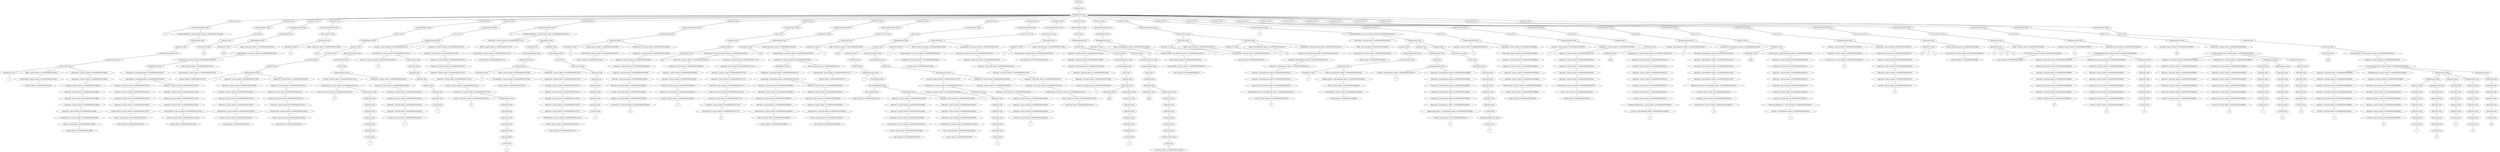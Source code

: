 graph G {
50647784 [label="AST None"];
50650808 [label="AST None"];
50647784 -- 50650808;
50650808 [label="Program None"];
50675160 [label="Program None"];
50650808 -- 50675160;
50675160 [label="StatementList None"];
45943496 [label="StatementList None"];
50675160 -- 45943496;
45943496 [label="Statement None"];
45943776 [label="Statement None"];
45943496 -- 45943776;
45943776 [label="ProcedureStatement None"];
9674334696032832495 [label=p1];
45943776 -- 9674334696032832495;
50441800 [label="ProcedureStatement None"];
45943776 -- 50441800;
50441800 [label="ProcedureDefinition <type.Procedure object at 0x0000000003053C88>"];
50440960 [label="ProcedureDefinition <type.Procedure object at 0x0000000003053C88>"];
50441800 -- 50440960;
50440960 [label="StatementList None"];
50440568 [label="StatementList None"];
50440960 -- 50440568;
50440568 [label="Statement None"];
50441688 [label="Statement None"];
50440568 -- 50441688;
50441688 [label="DeclarationStatement None"];
50440736 [label="DeclarationStatement None"];
50441688 -- 50440736;
50440736 [label="DeclarationList None"];
50440904 [label="DeclarationList None"];
50440736 -- 50440904;
50440904 [label="Declaration None"];
50440624 [label="Declaration None"];
50440904 -- 50440624;
50440624 [label="IdentifierList None"];
13728754990540626392 [label=x];
50440624 -- 13728754990540626392;
50440680 [label="Declaration None"];
50440904 -- 50440680;
50440680 [label="Mode <type.Int object at 0x000000000301AA58>"];
45943272 [label="Mode <type.Int object at 0x000000000301AA58>"];
50440680 -- 45943272;
45943272 [label="DiscreteMode <type.Int object at 0x000000000301AA58>"];
12374130796059356715 [label=<type.Int object at 0x000000000301AA58>];
45943272 -- 12374130796059356715;
50441520 [label="Declaration None"];
50440904 -- 50441520;
50441520 [label="Initialization <type.Int object at 0x000000000301ABA8>"];
50441464 [label="Initialization <type.Int object at 0x000000000301ABA8>"];
50441520 -- 50441464;
50441464 [label="Expression <type.Int object at 0x000000000301ABA8>"];
50441408 [label="Expression <type.Int object at 0x000000000301ABA8>"];
50441464 -- 50441408;
50441408 [label="Operand0 <type.Int object at 0x000000000301ABA8>"];
50441352 [label="Operand0 <type.Int object at 0x000000000301ABA8>"];
50441408 -- 50441352;
50441352 [label="Operand1 <type.Int object at 0x000000000301ABA8>"];
50441296 [label="Operand1 <type.Int object at 0x000000000301ABA8>"];
50441352 -- 50441296;
50441296 [label="Operand2 <type.Int object at 0x000000000301ABA8>"];
50441240 [label="Operand2 <type.Int object at 0x000000000301ABA8>"];
50441296 -- 50441240;
50441240 [label="Operand3 <type.Int object at 0x000000000301ABA8>"];
50441016 [label="Operand3 <type.Int object at 0x000000000301ABA8>"];
50441240 -- 50441016;
50441016 [label="Operand4 <type.Int object at 0x000000000301ABA8>"];
50441072 [label="Operand4 <type.Int object at 0x000000000301ABA8>"];
50441016 -- 50441072;
50441072 [label="PrimitiveValue <type.Int object at 0x000000000301ABA8>"];
50440848 [label="PrimitiveValue <type.Int object at 0x000000000301ABA8>"];
50441072 -- 50440848;
50440848 [label="Literal <type.Int object at 0x000000000301ABA8>"];
9441448536210585426 [label=<type.Int object at 0x000000000301ABA8>];
50440848 -- 9441448536210585426;
50441576 [label="StatementList None"];
50675160 -- 50441576;
50441576 [label="Statement None"];
50440400 [label="Statement None"];
50441576 -- 50440400;
50440400 [label="ActionStatement None"];
50441856 [label="ActionStatement None"];
50440400 -- 50441856;
50441856 [label="Action None"];
50442024 [label="Action None"];
50441856 -- 50442024;
50442024 [label="CallAction None"];
45943608 [label="CallAction None"];
50442024 -- 45943608;
45943608 [label="ProcedureCall None"];
12506481563466749084 [label=p1];
45943608 -- 12506481563466749084;
50441744 [label="StatementList None"];
50675160 -- 50441744;
50441744 [label="Statement None"];
50471040 [label="Statement None"];
50441744 -- 50471040;
50471040 [label="NewModeStatement None"];
45943216 [label="NewModeStatement None"];
50471040 -- 45943216;
45943216 [label="NewModeList None"];
50472440 [label="NewModeList None"];
45943216 -- 50472440;
50472440 [label="ModeDefinition None"];
45943720 [label="ModeDefinition None"];
50472440 -- 45943720;
45943720 [label="IdentifierList None"];
12587841707646971392 [label=vector];
45943720 -- 12587841707646971392;
50472384 [label="ModeDefinition None"];
50472440 -- 50472384;
50472384 [label="Mode <type.Array object at 0x0000000003053FD0>"];
50440512 [label="Mode <type.Array object at 0x0000000003053FD0>"];
50472384 -- 50440512;
50440512 [label="CompositeMode <type.Array object at 0x0000000003053FD0>"];
50471992 [label="CompositeMode <type.Array object at 0x0000000003053FD0>"];
50440512 -- 50471992;
50471992 [label="ArrayMode <type.Array object at 0x0000000003053FD0>"];
50472048 [label="ArrayMode <type.Array object at 0x0000000003053FD0>"];
50471992 -- 50472048;
50472048 [label="IndexModeList None"];
50471488 [label="IndexModeList None"];
50472048 -- 50471488;
50471488 [label="IndexMode <type.Range object at 0x0000000003053F60>"];
50471936 [label="IndexMode <type.Range object at 0x0000000003053F60>"];
50471488 -- 50471936;
50471936 [label="LiteralRange <type.Range object at 0x0000000003053F60>"];
50471376 [label="LiteralRange <type.Range object at 0x0000000003053F60>"];
50471936 -- 50471376;
50471376 [label="Operand1 <type.Int object at 0x00000000030220F0>"];
50471320 [label="Operand1 <type.Int object at 0x00000000030220F0>"];
50471376 -- 50471320;
50471320 [label="Operand2 <type.Int object at 0x00000000030220F0>"];
50471264 [label="Operand2 <type.Int object at 0x00000000030220F0>"];
50471320 -- 50471264;
50471264 [label="Operand3 <type.Int object at 0x00000000030220F0>"];
50442080 [label="Operand3 <type.Int object at 0x00000000030220F0>"];
50471264 -- 50442080;
50442080 [label="Operand4 <type.Int object at 0x00000000030220F0>"];
50471096 [label="Operand4 <type.Int object at 0x00000000030220F0>"];
50442080 -- 50471096;
50471096 [label="PrimitiveValue <type.Int object at 0x00000000030220F0>"];
50441632 [label="PrimitiveValue <type.Int object at 0x00000000030220F0>"];
50471096 -- 50441632;
50441632 [label="Literal <type.Int object at 0x00000000030220F0>"];
12252996726565940531 [label=<type.Int object at 0x00000000030220F0>];
50441632 -- 12252996726565940531;
50471880 [label="LiteralRange <type.Range object at 0x0000000003053F60>"];
50471936 -- 50471880;
50471880 [label="Operand1 <type.Int object at 0x00000000030222E8>"];
50471824 [label="Operand1 <type.Int object at 0x00000000030222E8>"];
50471880 -- 50471824;
50471824 [label="Operand2 <type.Int object at 0x00000000030222E8>"];
50471768 [label="Operand2 <type.Int object at 0x00000000030222E8>"];
50471824 -- 50471768;
50471768 [label="Operand3 <type.Int object at 0x00000000030222E8>"];
50471544 [label="Operand3 <type.Int object at 0x00000000030222E8>"];
50471768 -- 50471544;
50471544 [label="Operand4 <type.Int object at 0x00000000030222E8>"];
50471600 [label="Operand4 <type.Int object at 0x00000000030222E8>"];
50471544 -- 50471600;
50471600 [label="PrimitiveValue <type.Int object at 0x00000000030222E8>"];
50471432 [label="PrimitiveValue <type.Int object at 0x00000000030222E8>"];
50471600 -- 50471432;
50471432 [label="Literal <type.Int object at 0x00000000030222E8>"];
12539744772809917564 [label=<type.Int object at 0x00000000030222E8>];
50471432 -- 12539744772809917564;
50472160 [label="ArrayMode <type.Array object at 0x0000000003053FD0>"];
50471992 -- 50472160;
50472160 [label="Mode <type.Int object at 0x0000000003022550>"];
50472104 [label="Mode <type.Int object at 0x0000000003022550>"];
50472160 -- 50472104;
50472104 [label="DiscreteMode <type.Int object at 0x0000000003022550>"];
13820260587473757000 [label=<type.Int object at 0x0000000003022550>];
50472104 -- 13820260587473757000;
50471712 [label="StatementList None"];
50675160 -- 50471712;
50471712 [label="Statement None"];
50472664 [label="Statement None"];
50471712 -- 50472664;
50472664 [label="DeclarationStatement None"];
50441184 [label="DeclarationStatement None"];
50472664 -- 50441184;
50441184 [label="DeclarationList None"];
50472552 [label="DeclarationList None"];
50441184 -- 50472552;
50472552 [label="Declaration None"];
50441912 [label="Declaration None"];
50472552 -- 50441912;
50441912 [label="IdentifierList None"];
12241053418458148080 [label=x1];
50441912 -- 12241053418458148080;
50471208 [label="Declaration None"];
50472552 -- 50471208;
50471208 [label="Mode <type.Array object at 0x0000000003053FD0>"];
13319463569195678313 [label=vector];
50471208 -- 13319463569195678313;
50472776 [label="StatementList None"];
50675160 -- 50472776;
50472776 [label="Statement None"];
50491912 [label="Statement None"];
50472776 -- 50491912;
50491912 [label="ActionStatement None"];
50473504 [label="ActionStatement None"];
50491912 -- 50473504;
50473504 [label="Action None"];
50472832 [label="Action None"];
50473504 -- 50472832;
50472832 [label="BracketedAction None"];
50474792 [label="BracketedAction None"];
50472832 -- 50474792;
50474792 [label="DoAction None"];
50472944 [label="DoAction None"];
50474792 -- 50472944;
50472944 [label="ControlPart None"];
50474120 [label="ControlPart None"];
50472944 -- 50474120;
50474120 [label="ForControl None"];
50473000 [label="ForControl None"];
50474120 -- 50473000;
50473000 [label="Iteration None"];
50474176 [label="Iteration None"];
50473000 -- 50474176;
50474176 [label="StepEnumeration None"];
10090898344536027897 [label=i];
50474176 -- 10090898344536027897;
50473392 [label="StepEnumeration None"];
50474176 -- 50473392;
50473392 [label="Operand0 <type.Int object at 0x00000000030228D0>"];
50473336 [label="Operand0 <type.Int object at 0x00000000030228D0>"];
50473392 -- 50473336;
50473336 [label="Operand1 <type.Int object at 0x00000000030228D0>"];
50472888 [label="Operand1 <type.Int object at 0x00000000030228D0>"];
50473336 -- 50472888;
50472888 [label="Operand2 <type.Int object at 0x00000000030228D0>"];
50442192 [label="Operand2 <type.Int object at 0x00000000030228D0>"];
50472888 -- 50442192;
50442192 [label="Operand3 <type.Int object at 0x00000000030228D0>"];
50472720 [label="Operand3 <type.Int object at 0x00000000030228D0>"];
50442192 -- 50472720;
50472720 [label="Operand4 <type.Int object at 0x00000000030228D0>"];
50473112 [label="Operand4 <type.Int object at 0x00000000030228D0>"];
50472720 -- 50473112;
50473112 [label="PrimitiveValue <type.Int object at 0x00000000030228D0>"];
50440456 [label="PrimitiveValue <type.Int object at 0x00000000030228D0>"];
50473112 -- 50440456;
50440456 [label="Literal <type.Int object at 0x00000000030228D0>"];
13812295085156591633 [label=<type.Int object at 0x00000000030228D0>];
50440456 -- 13812295085156591633;
50473952 [label="StepEnumeration None"];
50474176 -- 50473952;
50473952 [label="Operand0 <type.Int object at 0x0000000003022AC8>"];
50473896 [label="Operand0 <type.Int object at 0x0000000003022AC8>"];
50473952 -- 50473896;
50473896 [label="Operand1 <type.Int object at 0x0000000003022AC8>"];
50473840 [label="Operand1 <type.Int object at 0x0000000003022AC8>"];
50473896 -- 50473840;
50473840 [label="Operand2 <type.Int object at 0x0000000003022AC8>"];
50473784 [label="Operand2 <type.Int object at 0x0000000003022AC8>"];
50473840 -- 50473784;
50473784 [label="Operand3 <type.Int object at 0x0000000003022AC8>"];
50473560 [label="Operand3 <type.Int object at 0x0000000003022AC8>"];
50473784 -- 50473560;
50473560 [label="Operand4 <type.Int object at 0x0000000003022AC8>"];
50473616 [label="Operand4 <type.Int object at 0x0000000003022AC8>"];
50473560 -- 50473616;
50473616 [label="PrimitiveValue <type.Int object at 0x0000000003022AC8>"];
50473448 [label="PrimitiveValue <type.Int object at 0x0000000003022AC8>"];
50473616 -- 50473448;
50473448 [label="Literal <type.Int object at 0x0000000003022AC8>"];
9352752091674672883 [label=<type.Int object at 0x0000000003022AC8>];
50473448 -- 9352752091674672883;
50474232 [label="DoAction None"];
50474792 -- 50474232;
50474232 [label="ActionStatementList None"];
50491688 [label="ActionStatementList None"];
50474232 -- 50491688;
50491688 [label="ActionStatement None"];
50474848 [label="ActionStatement None"];
50491688 -- 50474848;
50474848 [label="Action None"];
50491576 [label="Action None"];
50474848 -- 50491576;
50491576 [label="AssignmentAction None"];
50472328 [label="AssignmentAction None"];
50491576 -- 50472328;
50472328 [label="Location <type.Int object at 0x0000000003022550>"];
50474624 [label="Location <type.Int object at 0x0000000003022550>"];
50472328 -- 50474624;
50474624 [label="ArrayElement <type.Int object at 0x0000000003022550>"];
50473056 [label="ArrayElement <type.Int object at 0x0000000003022550>"];
50474624 -- 50473056;
50473056 [label="Location <type.Array object at 0x0000000003053FD0>"];
13099246852140395556 [label=x1];
50473056 -- 13099246852140395556;
50474568 [label="ArrayElement <type.Int object at 0x0000000003022550>"];
50474624 -- 50474568;
50474568 [label="ExpressionList None"];
50474512 [label="ExpressionList None"];
50474568 -- 50474512;
50474512 [label="Expression None"];
50474456 [label="Expression None"];
50474512 -- 50474456;
50474456 [label="Operand0 None"];
50474400 [label="Operand0 None"];
50474456 -- 50474400;
50474400 [label="Operand1 None"];
50474064 [label="Operand1 None"];
50474400 -- 50474064;
50474064 [label="Operand2 None"];
50474008 [label="Operand2 None"];
50474064 -- 50474008;
50474008 [label="Operand3 None"];
50474344 [label="Operand3 None"];
50474008 -- 50474344;
50474344 [label="Operand4 None"];
50473224 [label="Operand4 None"];
50474344 -- 50473224;
50473224 [label="Location None"];
9281864547438092318 [label=i];
50473224 -- 9281864547438092318;
50491520 [label="AssignmentAction None"];
50491576 -- 50491520;
50491520 [label="Expression <type.Int object at 0x000000000305A208>"];
50491464 [label="Expression <type.Int object at 0x000000000305A208>"];
50491520 -- 50491464;
50491464 [label="Operand0 <type.Int object at 0x000000000305A208>"];
50474960 [label="Operand0 <type.Int object at 0x000000000305A208>"];
50491464 -- 50474960;
50474960 [label="Operand1 <type.Int object at 0x000000000305A208>"];
50474904 [label="Operand1 <type.Int object at 0x000000000305A208>"];
50474960 -- 50474904;
50474904 [label="Operand2 <type.Int object at 0x000000000305A208>"];
50473280 [label="Operand2 <type.Int object at 0x000000000305A208>"];
50474904 -- 50473280;
50473280 [label="Operand3 <type.Int object at 0x000000000305A208>"];
50474680 [label="Operand3 <type.Int object at 0x000000000305A208>"];
50473280 -- 50474680;
50474680 [label="Operand4 <type.Int object at 0x000000000305A208>"];
50474736 [label="Operand4 <type.Int object at 0x000000000305A208>"];
50474680 -- 50474736;
50474736 [label="Location <type.Int object at 0x000000000305A208>"];
12744758128245071183 [label=i];
50474736 -- 12744758128245071183;
50493760 [label="StatementList None"];
50675160 -- 50493760;
50493760 [label="Statement None"];
50493704 [label="Statement None"];
50493760 -- 50493704;
50493704 [label="ActionStatement None"];
50492640 [label="ActionStatement None"];
50493704 -- 50492640;
50492640 [label="Action None"];
50493592 [label="Action None"];
50492640 -- 50493592;
50493592 [label="AssignmentAction None"];
50491968 [label="AssignmentAction None"];
50493592 -- 50491968;
50491968 [label="Location <type.Int object at 0x0000000003022550>"];
50492416 [label="Location <type.Int object at 0x0000000003022550>"];
50491968 -- 50492416;
50492416 [label="ArrayElement <type.Int object at 0x0000000003022550>"];
50470984 [label="ArrayElement <type.Int object at 0x0000000003022550>"];
50492416 -- 50470984;
50470984 [label="Location <type.Array object at 0x0000000003053FD0>"];
13536560245005875387 [label=x1];
50470984 -- 13536560245005875387;
50492360 [label="ArrayElement <type.Int object at 0x0000000003022550>"];
50492416 -- 50492360;
50492360 [label="ExpressionList None"];
50492304 [label="ExpressionList None"];
50492360 -- 50492304;
50492304 [label="Expression None"];
50492248 [label="Expression None"];
50492304 -- 50492248;
50492248 [label="Operand0 None"];
50492192 [label="Operand0 None"];
50492248 -- 50492192;
50492192 [label="Operand1 None"];
50492136 [label="Operand1 None"];
50492192 -- 50492136;
50492136 [label="Operand2 None"];
50472216 [label="Operand2 None"];
50492136 -- 50472216;
50472216 [label="Operand3 None"];
50491632 [label="Operand3 None"];
50472216 -- 50491632;
50491632 [label="Operand4 None"];
50491800 [label="Operand4 None"];
50491632 -- 50491800;
50491800 [label="Location None"];
13488559775532308758 [label=i];
50491800 -- 13488559775532308758;
13431366773142378647 [label="+"];
50493592 -- 13431366773142378647;
50493536 [label="AssignmentAction None"];
50493592 -- 50493536;
50493536 [label="Expression <type.Int object at 0x0000000003022550>"];
50492920 [label="Expression <type.Int object at 0x0000000003022550>"];
50493536 -- 50492920;
50492920 [label="Operand0 <type.Int object at 0x0000000003022550>"];
50493312 [label="Operand0 <type.Int object at 0x0000000003022550>"];
50492920 -- 50493312;
50493312 [label="Operand1 <type.Int object at 0x0000000003022550>"];
50492752 [label="Operand1 <type.Int object at 0x0000000003022550>"];
50493312 -- 50492752;
50492752 [label="Operand2 <type.Int object at 0x0000000003022550>"];
50493480 [label="Operand2 <type.Int object at 0x0000000003022550>"];
50492752 -- 50493480;
50493480 [label="Operand3 <type.Int object at 0x0000000003022550>"];
50493368 [label="Operand3 <type.Int object at 0x0000000003022550>"];
50493480 -- 50493368;
50493368 [label="Operand4 <type.Int object at 0x0000000003022550>"];
50492024 [label="Operand4 <type.Int object at 0x0000000003022550>"];
50493368 -- 50492024;
50492024 [label="Location <type.Int object at 0x0000000003022550>"];
50493256 [label="Location <type.Int object at 0x0000000003022550>"];
50492024 -- 50493256;
50493256 [label="ArrayElement <type.Int object at 0x0000000003022550>"];
50492528 [label="ArrayElement <type.Int object at 0x0000000003022550>"];
50493256 -- 50492528;
50492528 [label="Location <type.Array object at 0x0000000003053FD0>"];
10164560266389959580 [label=x1];
50492528 -- 10164560266389959580;
50493200 [label="ArrayElement <type.Int object at 0x0000000003022550>"];
50493256 -- 50493200;
50493200 [label="ExpressionList None"];
50493144 [label="ExpressionList None"];
50493200 -- 50493144;
50493144 [label="Expression None"];
50493088 [label="Expression None"];
50493144 -- 50493088;
50493088 [label="Operand0 None"];
50493032 [label="Operand0 None"];
50493088 -- 50493032;
50493032 [label="Operand1 None"];
50492976 [label="Operand1 None"];
50493032 -- 50492976;
50492976 [label="Operand2 None"];
50492808 [label="Operand2 None"];
50492976 -- 50492808;
50492808 [label="Operand3 None"];
50492864 [label="Operand3 None"];
50492808 -- 50492864;
50492864 [label="Operand4 None"];
50492080 [label="Operand4 None"];
50492864 -- 50492080;
50492080 [label="Location None"];
11462827267482457256 [label=j];
50492080 -- 11462827267482457256;
50493816 [label="StatementList None"];
50675160 -- 50493816;
50493816 [label="Statement None"];
50494656 [label="Statement None"];
50493816 -- 50494656;
50494656 [label="ProcedureStatement None"];
10693016335166093183 [label=p2];
50494656 -- 10693016335166093183;
50491744 [label="ProcedureStatement None"];
50494656 -- 50491744;
50491744 [label="ProcedureDefinition <type.Procedure object at 0x0000000003053F28>"];
50493872 [label="ProcedureDefinition <type.Procedure object at 0x0000000003053F28>"];
50491744 -- 50493872;
50493872 [label="ResultSpec <type.Int object at 0x0000000003027C18>"];
50494376 [label="ResultSpec <type.Int object at 0x0000000003027C18>"];
50493872 -- 50494376;
50494376 [label="Mode <type.Int object at 0x0000000003027C18>"];
50473728 [label="Mode <type.Int object at 0x0000000003027C18>"];
50494376 -- 50473728;
50473728 [label="DiscreteMode <type.Int object at 0x0000000003027C18>"];
9508378085933712637 [label=<type.Int object at 0x0000000003027C18>];
50473728 -- 9508378085933712637;
50507848 [label="ProcedureDefinition <type.Procedure object at 0x0000000003053F28>"];
50491744 -- 50507848;
50507848 [label="StatementList None"];
50494712 [label="StatementList None"];
50507848 -- 50494712;
50494712 [label="Statement None"];
50507904 [label="Statement None"];
50494712 -- 50507904;
50507904 [label="DeclarationStatement None"];
50494208 [label="DeclarationStatement None"];
50507904 -- 50494208;
50494208 [label="DeclarationList None"];
50494320 [label="DeclarationList None"];
50494208 -- 50494320;
50494320 [label="Declaration None"];
50494768 [label="Declaration None"];
50494320 -- 50494768;
50494768 [label="IdentifierList None"];
12949049641639060031 [label=x];
50494768 -- 12949049641639060031;
50494824 [label="Declaration None"];
50494320 -- 50494824;
50494824 [label="Mode <type.Int object at 0x0000000003027DD8>"];
50494544 [label="Mode <type.Int object at 0x0000000003027DD8>"];
50494824 -- 50494544;
50494544 [label="DiscreteMode <type.Int object at 0x0000000003027DD8>"];
11710353844365673147 [label=<type.Int object at 0x0000000003027DD8>];
50494544 -- 11710353844365673147;
50495384 [label="Declaration None"];
50494320 -- 50495384;
50495384 [label="Initialization <type.Int object at 0x0000000003027E10>"];
50495328 [label="Initialization <type.Int object at 0x0000000003027E10>"];
50495384 -- 50495328;
50495328 [label="Expression <type.Int object at 0x0000000003027E10>"];
50495272 [label="Expression <type.Int object at 0x0000000003027E10>"];
50495328 -- 50495272;
50495272 [label="Operand0 <type.Int object at 0x0000000003027E10>"];
50495216 [label="Operand0 <type.Int object at 0x0000000003027E10>"];
50495272 -- 50495216;
50495216 [label="Operand1 <type.Int object at 0x0000000003027E10>"];
50495160 [label="Operand1 <type.Int object at 0x0000000003027E10>"];
50495216 -- 50495160;
50495160 [label="Operand2 <type.Int object at 0x0000000003027E10>"];
50495104 [label="Operand2 <type.Int object at 0x0000000003027E10>"];
50495160 -- 50495104;
50495104 [label="Operand3 <type.Int object at 0x0000000003027E10>"];
50494432 [label="Operand3 <type.Int object at 0x0000000003027E10>"];
50495104 -- 50494432;
50494432 [label="Operand4 <type.Int object at 0x0000000003027E10>"];
50494880 [label="Operand4 <type.Int object at 0x0000000003027E10>"];
50494432 -- 50494880;
50494880 [label="PrimitiveValue <type.Int object at 0x0000000003027E10>"];
50494264 [label="PrimitiveValue <type.Int object at 0x0000000003027E10>"];
50494880 -- 50494264;
50494264 [label="Literal <type.Int object at 0x0000000003027E10>"];
12312957246859330288 [label=<type.Int object at 0x0000000003027E10>];
50494264 -- 12312957246859330288;
50508520 [label="StatementList None"];
50507848 -- 50508520;
50508520 [label="Statement None"];
50508464 [label="Statement None"];
50508520 -- 50508464;
50508464 [label="ActionStatement None"];
50507960 [label="ActionStatement None"];
50508464 -- 50507960;
50507960 [label="Action None"];
50508352 [label="Action None"];
50507960 -- 50508352;
50508352 [label="ReturnAction None"];
50508296 [label="ReturnAction None"];
50508352 -- 50508296;
50508296 [label="Expression None"];
50508240 [label="Expression None"];
50508296 -- 50508240;
50508240 [label="Operand0 None"];
50508184 [label="Operand0 None"];
50508240 -- 50508184;
50508184 [label="Operand1 None"];
50508128 [label="Operand1 None"];
50508184 -- 50508128;
50508128 [label="Operand2 None"];
50495440 [label="Operand2 None"];
50508128 -- 50495440;
50495440 [label="Operand3 None"];
50495048 [label="Operand3 None"];
50495440 -- 50495048;
50495048 [label="Operand4 None"];
50508016 [label="Operand4 None"];
50495048 -- 50508016;
50508016 [label="Location None"];
10190750847321835494 [label=x];
50508016 -- 10190750847321835494;
50508912 [label="StatementList None"];
50675160 -- 50508912;
50508912 [label="Statement None"];
50509472 [label="Statement None"];
50508912 -- 50509472;
50509472 [label="DeclarationStatement None"];
50493424 [label="DeclarationStatement None"];
50509472 -- 50493424;
50493424 [label="DeclarationList None"];
50493984 [label="DeclarationList None"];
50493424 -- 50493984;
50493984 [label="Declaration None"];
50493648 [label="Declaration None"];
50493984 -- 50493648;
50493648 [label="IdentifierList None"];
12500491226068470139 [label=y1];
50493648 -- 12500491226068470139;
50508744 [label="Declaration None"];
50493984 -- 50508744;
50508744 [label="Mode <type.Int object at 0x000000000302B400>"];
50494152 [label="Mode <type.Int object at 0x000000000302B400>"];
50508744 -- 50494152;
50494152 [label="DiscreteMode <type.Int object at 0x000000000302B400>"];
13752804168255788288 [label=<type.Int object at 0x000000000302B400>];
50494152 -- 13752804168255788288;
50509304 [label="Declaration None"];
50493984 -- 50509304;
50509304 [label="Initialization <type.Null object at 0x0000000003053D68>"];
50509248 [label="Initialization <type.Null object at 0x0000000003053D68>"];
50509304 -- 50509248;
50509248 [label="Expression <type.Null object at 0x0000000003053D68>"];
50509192 [label="Expression <type.Null object at 0x0000000003053D68>"];
50509248 -- 50509192;
50509192 [label="Operand0 <type.Null object at 0x0000000003053D68>"];
50509136 [label="Operand0 <type.Null object at 0x0000000003053D68>"];
50509192 -- 50509136;
50509136 [label="Operand1 <type.Null object at 0x0000000003053D68>"];
50508968 [label="Operand1 <type.Null object at 0x0000000003053D68>"];
50509136 -- 50508968;
50508968 [label="Operand2 <type.Null object at 0x0000000003053D68>"];
50508408 [label="Operand2 <type.Null object at 0x0000000003053D68>"];
50508968 -- 50508408;
50508408 [label="Operand3 <type.Null object at 0x0000000003053D68>"];
50509080 [label="Operand3 <type.Null object at 0x0000000003053D68>"];
50508408 -- 50509080;
50509080 [label="Operand4 <type.Null object at 0x0000000003053D68>"];
50508632 [label="Operand4 <type.Null object at 0x0000000003053D68>"];
50509080 -- 50508632;
50508632 [label="Location <type.Null object at 0x0000000003053D68>"];
50508072 [label="Location <type.Null object at 0x0000000003053D68>"];
50508632 -- 50508072;
50508072 [label="CallAction <type.Null object at 0x0000000003053D68>"];
50492584 [label="CallAction <type.Null object at 0x0000000003053D68>"];
50508072 -- 50492584;
50492584 [label="ProcedureCall <type.Null object at 0x0000000003053D68>"];
11981094766022084675 [label=p1];
50492584 -- 11981094766022084675;
50509360 [label="StatementList None"];
50675160 -- 50509360;
50509360 [label="Statement None"];
50509920 [label="Statement None"];
50509360 -- 50509920;
50509920 [label="ActionStatement None"];
50510816 [label="ActionStatement None"];
50509920 -- 50510816;
50510816 [label="Action None"];
50494096 [label="Action None"];
50510816 -- 50494096;
50494096 [label="CallAction None"];
50510032 [label="CallAction None"];
50494096 -- 50510032;
50510032 [label="BuiltinCall None"];
50493928 [label="BuiltinCall None"];
50510032 -- 50493928;
50493928 [label="BuiltinName None"];
9683182642413948050 [label=print];
50493928 -- 9683182642413948050;
50510648 [label="BuiltinCall None"];
50510032 -- 50510648;
50510648 [label="ExpressionList <type.Parameters object at 0x000000000305A198>"];
50509864 [label="ExpressionList <type.Parameters object at 0x000000000305A198>"];
50510648 -- 50509864;
50509864 [label="Expression <type.Int object at 0x000000000302B400>"];
50509808 [label="Expression <type.Int object at 0x000000000302B400>"];
50509864 -- 50509808;
50509808 [label="Operand0 <type.Int object at 0x000000000302B400>"];
50509752 [label="Operand0 <type.Int object at 0x000000000302B400>"];
50509808 -- 50509752;
50509752 [label="Operand1 <type.Int object at 0x000000000302B400>"];
50509696 [label="Operand1 <type.Int object at 0x000000000302B400>"];
50509752 -- 50509696;
50509696 [label="Operand2 <type.Int object at 0x000000000302B400>"];
50494040 [label="Operand2 <type.Int object at 0x000000000302B400>"];
50509696 -- 50494040;
50494040 [label="Operand3 <type.Int object at 0x000000000302B400>"];
50509584 [label="Operand3 <type.Int object at 0x000000000302B400>"];
50494040 -- 50509584;
50509584 [label="Operand4 <type.Int object at 0x000000000302B400>"];
50509528 [label="Operand4 <type.Int object at 0x000000000302B400>"];
50509584 -- 50509528;
50509528 [label="Location <type.Int object at 0x000000000302B400>"];
13078816703670753201 [label=y1];
50509528 -- 13078816703670753201;
50510592 [label="ExpressionList <type.Parameters object at 0x000000000305A198>"];
50510648 -- 50510592;
50510592 [label="Expression <type.Int object at 0x0000000003027C18>"];
50510536 [label="Expression <type.Int object at 0x0000000003027C18>"];
50510592 -- 50510536;
50510536 [label="Operand0 <type.Int object at 0x0000000003027C18>"];
50510480 [label="Operand0 <type.Int object at 0x0000000003027C18>"];
50510536 -- 50510480;
50510480 [label="Operand1 <type.Int object at 0x0000000003027C18>"];
50510312 [label="Operand1 <type.Int object at 0x0000000003027C18>"];
50510480 -- 50510312;
50510312 [label="Operand2 <type.Int object at 0x0000000003027C18>"];
50510256 [label="Operand2 <type.Int object at 0x0000000003027C18>"];
50510312 -- 50510256;
50510256 [label="Operand3 <type.Int object at 0x0000000003027C18>"];
50510424 [label="Operand3 <type.Int object at 0x0000000003027C18>"];
50510256 -- 50510424;
50510424 [label="Operand4 <type.Int object at 0x0000000003027C18>"];
50510088 [label="Operand4 <type.Int object at 0x0000000003027C18>"];
50510424 -- 50510088;
50510088 [label="Location <type.Int object at 0x0000000003027C18>"];
50510144 [label="Location <type.Int object at 0x0000000003027C18>"];
50510088 -- 50510144;
50510144 [label="CallAction <type.Int object at 0x0000000003027C18>"];
50509976 [label="CallAction <type.Int object at 0x0000000003027C18>"];
50510144 -- 50509976;
50509976 [label="ProcedureCall <type.Int object at 0x0000000003027C18>"];
12297390005768953781 [label=p2];
50509976 -- 12297390005768953781;
50510704 [label="StatementList None"];
50675160 -- 50510704;
50510704 [label="Statement None"];
50511376 [label="Statement None"];
50510704 -- 50511376;
50511376 [label="NewModeStatement None"];
50508856 [label="NewModeStatement None"];
50511376 -- 50508856;
50508856 [label="NewModeList None"];
50537248 [label="NewModeList None"];
50508856 -- 50537248;
50537248 [label="ModeDefinition None"];
50510984 [label="ModeDefinition None"];
50537248 -- 50510984;
50510984 [label="IdentifierList None"];
10109174450975728191 [label=vector];
50510984 -- 10109174450975728191;
50511208 [label="ModeDefinition None"];
50537248 -- 50511208;
50511208 [label="Mode <type.Array object at 0x000000000305A2B0>"];
50509640 [label="Mode <type.Array object at 0x000000000305A2B0>"];
50511208 -- 50509640;
50509640 [label="CompositeMode <type.Array object at 0x000000000305A2B0>"];
50536800 [label="CompositeMode <type.Array object at 0x000000000305A2B0>"];
50509640 -- 50536800;
50536800 [label="ArrayMode <type.Array object at 0x000000000305A2B0>"];
50536856 [label="ArrayMode <type.Array object at 0x000000000305A2B0>"];
50536800 -- 50536856;
50536856 [label="IndexModeList None"];
50511656 [label="IndexModeList None"];
50536856 -- 50511656;
50511656 [label="IndexMode <type.Range object at 0x000000000305A278>"];
50536744 [label="IndexMode <type.Range object at 0x000000000305A278>"];
50511656 -- 50536744;
50536744 [label="LiteralRange <type.Range object at 0x000000000305A278>"];
50511544 [label="LiteralRange <type.Range object at 0x000000000305A278>"];
50536744 -- 50511544;
50511544 [label="Operand1 <type.Int object at 0x000000000302BDD8>"];
50511488 [label="Operand1 <type.Int object at 0x000000000302BDD8>"];
50511544 -- 50511488;
50511488 [label="Operand2 <type.Int object at 0x000000000302BDD8>"];
50511432 [label="Operand2 <type.Int object at 0x000000000302BDD8>"];
50511488 -- 50511432;
50511432 [label="Operand3 <type.Int object at 0x000000000302BDD8>"];
50508688 [label="Operand3 <type.Int object at 0x000000000302BDD8>"];
50511432 -- 50508688;
50508688 [label="Operand4 <type.Int object at 0x000000000302BDD8>"];
50511264 [label="Operand4 <type.Int object at 0x000000000302BDD8>"];
50508688 -- 50511264;
50511264 [label="PrimitiveValue <type.Int object at 0x000000000302BDD8>"];
50510928 [label="PrimitiveValue <type.Int object at 0x000000000302BDD8>"];
50511264 -- 50510928;
50510928 [label="Literal <type.Int object at 0x000000000302BDD8>"];
10698983237013420537 [label=<type.Int object at 0x000000000302BDD8>];
50510928 -- 10698983237013420537;
50536688 [label="LiteralRange <type.Range object at 0x000000000305A278>"];
50536744 -- 50536688;
50536688 [label="Operand1 <type.Int object at 0x000000000302BFD0>"];
50536632 [label="Operand1 <type.Int object at 0x000000000302BFD0>"];
50536688 -- 50536632;
50536632 [label="Operand2 <type.Int object at 0x000000000302BFD0>"];
50536576 [label="Operand2 <type.Int object at 0x000000000302BFD0>"];
50536632 -- 50536576;
50536576 [label="Operand3 <type.Int object at 0x000000000302BFD0>"];
50511712 [label="Operand3 <type.Int object at 0x000000000302BFD0>"];
50536576 -- 50511712;
50511712 [label="Operand4 <type.Int object at 0x000000000302BFD0>"];
50511768 [label="Operand4 <type.Int object at 0x000000000302BFD0>"];
50511712 -- 50511768;
50511768 [label="PrimitiveValue <type.Int object at 0x000000000302BFD0>"];
50511600 [label="PrimitiveValue <type.Int object at 0x000000000302BFD0>"];
50511768 -- 50511600;
50511600 [label="Literal <type.Int object at 0x000000000302BFD0>"];
11300056578548807661 [label=<type.Int object at 0x000000000302BFD0>];
50511600 -- 11300056578548807661;
50536968 [label="ArrayMode <type.Array object at 0x000000000305A2B0>"];
50536800 -- 50536968;
50536968 [label="Mode <type.Int object at 0x0000000003032278>"];
50536912 [label="Mode <type.Int object at 0x0000000003032278>"];
50536968 -- 50536912;
50536912 [label="DiscreteMode <type.Int object at 0x0000000003032278>"];
12602430735297999470 [label=<type.Int object at 0x0000000003032278>];
50536912 -- 12602430735297999470;
50511152 [label="StatementList None"];
50675160 -- 50511152;
50511152 [label="Statement None"];
50537416 [label="Statement None"];
50511152 -- 50537416;
50537416 [label="DeclarationStatement None"];
50510872 [label="DeclarationStatement None"];
50537416 -- 50510872;
50510872 [label="DeclarationList None"];
50537304 [label="DeclarationList None"];
50510872 -- 50537304;
50537304 [label="Declaration None"];
50510760 [label="Declaration None"];
50537304 -- 50510760;
50510760 [label="IdentifierList None"];
9261616834681352293 [label=v];
50510760 -- 9261616834681352293;
50537192 [label="Declaration None"];
50537304 -- 50537192;
50537192 [label="Mode <type.Array object at 0x000000000305A2B0>"];
10338888097212006361 [label=vector];
50537192 -- 10338888097212006361;
50537528 [label="StatementList None"];
50675160 -- 50537528;
50537528 [label="Statement None"];
50540328 [label="Statement None"];
50537528 -- 50540328;
50540328 [label="ActionStatement None"];
50539152 [label="ActionStatement None"];
50540328 -- 50539152;
50539152 [label="Action None"];
50537584 [label="Action None"];
50539152 -- 50537584;
50537584 [label="BracketedAction None"];
50539656 [label="BracketedAction None"];
50537584 -- 50539656;
50539656 [label="DoAction None"];
50537696 [label="DoAction None"];
50539656 -- 50537696;
50537696 [label="ControlPart None"];
50537976 [label="ControlPart None"];
50537696 -- 50537976;
50537976 [label="ForControl None"];
50537752 [label="ForControl None"];
50537976 -- 50537752;
50537752 [label="Iteration None"];
50539040 [label="Iteration None"];
50537752 -- 50539040;
50539040 [label="RangeEnumeration None"];
12071275639775706269 [label=i];
50539040 -- 12071275639775706269;
50537472 [label="RangeEnumeration None"];
50539040 -- 50537472;
50537472 [label="DiscreteMode None"];
50538424 [label="DiscreteMode None"];
50537472 -- 50538424;
50538424 [label="DiscreteRangeMode None"];
50510368 [label="DiscreteRangeMode None"];
50538424 -- 50510368;
50510368 [label="DiscreteMode None"];
11866217903518201920 [label=<type.Int object at 0x0000000003032630>];
50510368 -- 11866217903518201920;
50538872 [label="DiscreteRangeMode None"];
50538424 -- 50538872;
50538872 [label="LiteralRange None"];
50538312 [label="LiteralRange None"];
50538872 -- 50538312;
50538312 [label="Operand1 <type.Int object at 0x0000000003032668>"];
50538256 [label="Operand1 <type.Int object at 0x0000000003032668>"];
50538312 -- 50538256;
50538256 [label="Operand2 <type.Int object at 0x0000000003032668>"];
50538200 [label="Operand2 <type.Int object at 0x0000000003032668>"];
50538256 -- 50538200;
50538200 [label="Operand3 <type.Int object at 0x0000000003032668>"];
50511096 [label="Operand3 <type.Int object at 0x0000000003032668>"];
50538200 -- 50511096;
50511096 [label="Operand4 <type.Int object at 0x0000000003032668>"];
50537640 [label="Operand4 <type.Int object at 0x0000000003032668>"];
50511096 -- 50537640;
50537640 [label="PrimitiveValue <type.Int object at 0x0000000003032668>"];
50537920 [label="PrimitiveValue <type.Int object at 0x0000000003032668>"];
50537640 -- 50537920;
50537920 [label="Literal <type.Int object at 0x0000000003032668>"];
12521552396811701017 [label=<type.Int object at 0x0000000003032668>];
50537920 -- 12521552396811701017;
50538816 [label="LiteralRange None"];
50538872 -- 50538816;
50538816 [label="Operand1 <type.Int object at 0x0000000003032860>"];
50538760 [label="Operand1 <type.Int object at 0x0000000003032860>"];
50538816 -- 50538760;
50538760 [label="Operand2 <type.Int object at 0x0000000003032860>"];
50538704 [label="Operand2 <type.Int object at 0x0000000003032860>"];
50538760 -- 50538704;
50538704 [label="Operand3 <type.Int object at 0x0000000003032860>"];
50538480 [label="Operand3 <type.Int object at 0x0000000003032860>"];
50538704 -- 50538480;
50538480 [label="Operand4 <type.Int object at 0x0000000003032860>"];
50538536 [label="Operand4 <type.Int object at 0x0000000003032860>"];
50538480 -- 50538536;
50538536 [label="PrimitiveValue <type.Int object at 0x0000000003032860>"];
50538368 [label="PrimitiveValue <type.Int object at 0x0000000003032860>"];
50538536 -- 50538368;
50538368 [label="Literal <type.Int object at 0x0000000003032860>"];
13662262683361513066 [label=<type.Int object at 0x0000000003032860>];
50538368 -- 13662262683361513066;
50540160 [label="DoAction None"];
50539656 -- 50540160;
50540160 [label="ActionStatementList None"];
50540104 [label="ActionStatementList None"];
50540160 -- 50540104;
50540104 [label="ActionStatement None"];
50539712 [label="ActionStatement None"];
50540104 -- 50539712;
50539712 [label="Action None"];
50539992 [label="Action None"];
50539712 -- 50539992;
50539992 [label="AssignmentAction None"];
50537136 [label="AssignmentAction None"];
50539992 -- 50537136;
50537136 [label="Location <type.Int object at 0x0000000003032278>"];
50539488 [label="Location <type.Int object at 0x0000000003032278>"];
50537136 -- 50539488;
50539488 [label="ArrayElement <type.Int object at 0x0000000003032278>"];
50537808 [label="ArrayElement <type.Int object at 0x0000000003032278>"];
50539488 -- 50537808;
50537808 [label="Location <type.Array object at 0x000000000305A2B0>"];
11281634481293199290 [label=v];
50537808 -- 11281634481293199290;
50539432 [label="ArrayElement <type.Int object at 0x0000000003032278>"];
50539488 -- 50539432;
50539432 [label="ExpressionList None"];
50539376 [label="ExpressionList None"];
50539432 -- 50539376;
50539376 [label="Expression None"];
50539320 [label="Expression None"];
50539376 -- 50539320;
50539320 [label="Operand0 None"];
50539264 [label="Operand0 None"];
50539320 -- 50539264;
50539264 [label="Operand1 None"];
50539208 [label="Operand1 None"];
50539264 -- 50539208;
50539208 [label="Operand2 None"];
50538648 [label="Operand2 None"];
50539208 -- 50538648;
50538648 [label="Operand3 None"];
50538928 [label="Operand3 None"];
50538648 -- 50538928;
50538928 [label="Operand4 None"];
50538144 [label="Operand4 None"];
50538928 -- 50538144;
50538144 [label="Location None"];
13587487541444717641 [label=i];
50538144 -- 13587487541444717641;
50539936 [label="AssignmentAction None"];
50539992 -- 50539936;
50539936 [label="Expression <type.Int object at 0x000000000305A4A8>"];
50539880 [label="Expression <type.Int object at 0x000000000305A4A8>"];
50539936 -- 50539880;
50539880 [label="Operand0 <type.Int object at 0x000000000305A4A8>"];
50539824 [label="Operand0 <type.Int object at 0x000000000305A4A8>"];
50539880 -- 50539824;
50539824 [label="Operand1 <type.Int object at 0x000000000305A4A8>"];
50539768 [label="Operand1 <type.Int object at 0x000000000305A4A8>"];
50539824 -- 50539768;
50539768 [label="Operand2 <type.Int object at 0x000000000305A4A8>"];
50538984 [label="Operand2 <type.Int object at 0x000000000305A4A8>"];
50539768 -- 50538984;
50538984 [label="Operand3 <type.Int object at 0x000000000305A4A8>"];
50539544 [label="Operand3 <type.Int object at 0x000000000305A4A8>"];
50538984 -- 50539544;
50539544 [label="Operand4 <type.Int object at 0x000000000305A4A8>"];
50539600 [label="Operand4 <type.Int object at 0x000000000305A4A8>"];
50539544 -- 50539600;
50539600 [label="Location <type.Int object at 0x000000000305A4A8>"];
9331081937878329322 [label=i];
50539600 -- 9331081937878329322;
50540048 [label="StatementList None"];
50675160 -- 50540048;
50540048 [label="Statement None"];
50549872 [label="Statement None"];
50540048 -- 50549872;
50549872 [label="DeclarationStatement None"];
50536520 [label="DeclarationStatement None"];
50549872 -- 50536520;
50536520 [label="DeclarationList None"];
50549032 [label="DeclarationList None"];
50536520 -- 50549032;
50549032 [label="Declaration None"];
50540440 [label="Declaration None"];
50549032 -- 50540440;
50540440 [label="IdentifierList None"];
12698338347021698895 [label=s];
50540440 -- 12698338347021698895;
50537024 [label="Declaration None"];
50549032 -- 50537024;
50537024 [label="Mode <type.Chars object at 0x000000000305A390>"];
50540496 [label="Mode <type.Chars object at 0x000000000305A390>"];
50537024 -- 50540496;
50540496 [label="CompositeMode <type.Chars object at 0x000000000305A390>"];
50540384 [label="CompositeMode <type.Chars object at 0x000000000305A390>"];
50540496 -- 50540384;
50540384 [label="StringMode <type.Chars object at 0x000000000305A390>"];
11147467538590213312 [label=<type.Int object at 0x00000000030350B8>];
50540384 -- 11147467538590213312;
50549704 [label="Declaration None"];
50549032 -- 50549704;
50549704 [label="Initialization <type.Chars object at 0x0000000003035208>"];
50549648 [label="Initialization <type.Chars object at 0x0000000003035208>"];
50549704 -- 50549648;
50549648 [label="Expression <type.Chars object at 0x0000000003035208>"];
50549592 [label="Expression <type.Chars object at 0x0000000003035208>"];
50549648 -- 50549592;
50549592 [label="Operand0 <type.Chars object at 0x0000000003035208>"];
50549536 [label="Operand0 <type.Chars object at 0x0000000003035208>"];
50549592 -- 50549536;
50549536 [label="Operand1 <type.Chars object at 0x0000000003035208>"];
50549480 [label="Operand1 <type.Chars object at 0x0000000003035208>"];
50549536 -- 50549480;
50549480 [label="Operand2 <type.Chars object at 0x0000000003035208>"];
50549424 [label="Operand2 <type.Chars object at 0x0000000003035208>"];
50549480 -- 50549424;
50549424 [label="Operand3 <type.Chars object at 0x0000000003035208>"];
50548808 [label="Operand3 <type.Chars object at 0x0000000003035208>"];
50549424 -- 50548808;
50548808 [label="Operand4 <type.Chars object at 0x0000000003035208>"];
50548864 [label="Operand4 <type.Chars object at 0x0000000003035208>"];
50548808 -- 50548864;
50548864 [label="PrimitiveValue <type.Chars object at 0x0000000003035208>"];
50549088 [label="PrimitiveValue <type.Chars object at 0x0000000003035208>"];
50548864 -- 50549088;
50549088 [label="Literal <type.Chars object at 0x0000000003035208>"];
11296925913909758279 [label=<type.Chars object at 0x0000000003035208>];
50549088 -- 11296925913909758279;
50549928 [label="StatementList None"];
50675160 -- 50549928;
50549928 [label="Statement None"];
50550208 [label="Statement None"];
50549928 -- 50550208;
50550208 [label="DeclarationStatement None"];
50539096 [label="DeclarationStatement None"];
50550208 -- 50539096;
50539096 [label="DeclarationList None"];
50549368 [label="DeclarationList None"];
50539096 -- 50549368;
50549368 [label="Declaration None"];
50537864 [label="Declaration None"];
50549368 -- 50537864;
50537864 [label="IdentifierList None"];
13389267974292558509 [label=b];
50537864 -- 13389267974292558509;
50550040 [label="Declaration None"];
50549368 -- 50550040;
50550040 [label="Mode <type.Bool object at 0x0000000003035588>"];
50549760 [label="Mode <type.Bool object at 0x0000000003035588>"];
50550040 -- 50549760;
50549760 [label="DiscreteMode <type.Bool object at 0x0000000003035588>"];
13502784220056055370 [label=<type.Bool object at 0x0000000003035588>];
50549760 -- 13502784220056055370;
50550320 [label="StatementList None"];
50675160 -- 50550320;
50550320 [label="Statement None"];
50551104 [label="Statement None"];
50550320 -- 50551104;
50551104 [label="ActionStatement None"];
50550712 [label="ActionStatement None"];
50551104 -- 50550712;
50550712 [label="Action None"];
50550376 [label="Action None"];
50550712 -- 50550376;
50550376 [label="BracketedAction None"];
50551720 [label="BracketedAction None"];
50550376 -- 50551720;
50551720 [label="IfAction None"];
50550600 [label="IfAction None"];
50551720 -- 50550600;
50550600 [label="Operand0 <type.Bool object at 0x0000000003035588>"];
50550432 [label="Operand0 <type.Bool object at 0x0000000003035588>"];
50550600 -- 50550432;
50550432 [label="Operand1 <type.Bool object at 0x0000000003035588>"];
50540216 [label="Operand1 <type.Bool object at 0x0000000003035588>"];
50550432 -- 50540216;
50540216 [label="Operand2 <type.Bool object at 0x0000000003035588>"];
50550264 [label="Operand2 <type.Bool object at 0x0000000003035588>"];
50540216 -- 50550264;
50550264 [label="Operand3 <type.Bool object at 0x0000000003035588>"];
50549984 [label="Operand3 <type.Bool object at 0x0000000003035588>"];
50550264 -- 50549984;
50549984 [label="Operand4 <type.Bool object at 0x0000000003035588>"];
50540272 [label="Operand4 <type.Bool object at 0x0000000003035588>"];
50549984 -- 50540272;
50540272 [label="Location <type.Bool object at 0x0000000003035588>"];
11128238642294361915 [label=b];
50540272 -- 11128238642294361915;
50551496 [label="IfAction None"];
50551720 -- 50551496;
50551496 [label="ThenClause None"];
50550992 [label="ThenClause None"];
50551496 -- 50550992;
50550992 [label="ActionStatementList None"];
50551664 [label="ActionStatementList None"];
50550992 -- 50551664;
50551664 [label="ActionStatement None"];
50551552 [label="ActionStatement None"];
50551664 -- 50551552;
50551552 [label="Action None"];
50550768 [label="Action None"];
50551552 -- 50550768;
50550768 [label="CallAction None"];
50551440 [label="CallAction None"];
50550768 -- 50551440;
50551440 [label="BuiltinCall None"];
50550656 [label="BuiltinCall None"];
50551440 -- 50550656;
50550656 [label="BuiltinName None"];
13128637829670966289 [label=print];
50550656 -- 13128637829670966289;
50551384 [label="BuiltinCall None"];
50551440 -- 50551384;
50551384 [label="ExpressionList None"];
50551328 [label="ExpressionList None"];
50551384 -- 50551328;
50551328 [label="Expression None"];
50551272 [label="Expression None"];
50551328 -- 50551272;
50551272 [label="Operand0 None"];
50551216 [label="Operand0 None"];
50551272 -- 50551216;
50551216 [label="Operand1 None"];
50551160 [label="Operand1 None"];
50551216 -- 50551160;
50551160 [label="Operand2 None"];
50550936 [label="Operand2 None"];
50551160 -- 50550936;
50550936 [label="Operand3 None"];
50551048 [label="Operand3 None"];
50550936 -- 50551048;
50551048 [label="Operand4 None"];
50550880 [label="Operand4 None"];
50551048 -- 50550880;
50550880 [label="Location None"];
10213155427000271324 [label=s];
50550880 -- 10213155427000271324;
50573440 [label="IfAction None"];
50551720 -- 50573440;
50573440 [label="ElseClause None"];
50551776 [label="ElseClause None"];
50573440 -- 50551776;
50551776 [label="ActionStatementList None"];
50573552 [label="ActionStatementList None"];
50551776 -- 50573552;
50573552 [label="ActionStatement None"];
50552392 [label="ActionStatement None"];
50573552 -- 50552392;
50552392 [label="Action None"];
50551832 [label="Action None"];
50552392 -- 50551832;
50551832 [label="CallAction None"];
50552784 [label="CallAction None"];
50551832 -- 50552784;
50552784 [label="BuiltinCall None"];
50550488 [label="BuiltinCall None"];
50552784 -- 50550488;
50550488 [label="BuiltinName None"];
11664552737751500739 [label=print];
50550488 -- 11664552737751500739;
50552728 [label="BuiltinCall None"];
50552784 -- 50552728;
50552728 [label="ExpressionList None"];
50552672 [label="ExpressionList None"];
50552728 -- 50552672;
50552672 [label="Expression None"];
50552616 [label="Expression None"];
50552672 -- 50552616;
50552616 [label="Operand0 None"];
50552560 [label="Operand0 None"];
50552616 -- 50552560;
50552560 [label="Operand1 None"];
50552504 [label="Operand1 None"];
50552560 -- 50552504;
50552504 [label="Operand2 None"];
50552448 [label="Operand2 None"];
50552504 -- 50552448;
50552448 [label="Operand3 None"];
50550544 [label="Operand3 None"];
50552448 -- 50550544;
50550544 [label="Operand4 None"];
50552000 [label="Operand4 None"];
50550544 -- 50552000;
50552000 [label="PrimitiveValue None"];
50551944 [label="PrimitiveValue None"];
50552000 -- 50551944;
50551944 [label="Literal None"];
13783836743984535370 [label=<type.Chars object at 0x0000000003035DD8>];
50551944 -- 13783836743984535370;
50573384 [label="StatementList None"];
50675160 -- 50573384;
50573384 [label="Statement None"];
50573944 [label="Statement None"];
50573384 -- 50573944;
50573944 [label="NewModeStatement None"];
50549816 [label="NewModeStatement None"];
50573944 -- 50549816;
50549816 [label="NewModeList None"];
50574224 [label="NewModeList None"];
50549816 -- 50574224;
50574224 [label="ModeDefinition None"];
50550096 [label="ModeDefinition None"];
50574224 -- 50550096;
50550096 [label="IdentifierList None"];
10036790233450881227 [label=ptr];
50550096 -- 10036790233450881227;
50573608 [label="ModeDefinition None"];
50574224 -- 50573608;
50573608 [label="Mode <type.Reference object at 0x000000000305A438>"];
50573776 [label="Mode <type.Reference object at 0x000000000305A438>"];
50573608 -- 50573776;
50573776 [label="ReferenceMode <type.Reference object at 0x000000000305A438>"];
50574000 [label="ReferenceMode <type.Reference object at 0x000000000305A438>"];
50573776 -- 50574000;
50574000 [label="Mode <type.Int object at 0x000000000303B320>"];
50573664 [label="Mode <type.Int object at 0x000000000303B320>"];
50574000 -- 50573664;
50573664 [label="DiscreteMode <type.Int object at 0x000000000303B320>"];
10706097929472675774 [label=<type.Int object at 0x000000000303B320>];
50573664 -- 10706097929472675774;
50574336 [label="StatementList None"];
50675160 -- 50574336;
50574336 [label="Statement None"];
50573720 [label="Statement None"];
50574336 -- 50573720;
50573720 [label="DeclarationStatement None"];
50574448 [label="DeclarationStatement None"];
50573720 -- 50574448;
50574448 [label="DeclarationList None"];
50574560 [label="DeclarationList None"];
50574448 -- 50574560;
50574560 [label="Declaration None"];
50574392 [label="Declaration None"];
50574560 -- 50574392;
50574392 [label="IdentifierList None"];
11132746764190913939 [label=x];
50574392 -- 11132746764190913939;
11116562345751822965 [label=y];
50574392 -- 11116562345751822965;
50574504 [label="Declaration None"];
50574560 -- 50574504;
50574504 [label="Mode <type.Int object at 0x000000000303B518>"];
50551608 [label="Mode <type.Int object at 0x000000000303B518>"];
50574504 -- 50551608;
50551608 [label="DiscreteMode <type.Int object at 0x000000000303B518>"];
12503099832241114591 [label=<type.Int object at 0x000000000303B518>];
50551608 -- 12503099832241114591;
50574952 [label="DeclarationList None"];
50574448 -- 50574952;
50574952 [label="Declaration None"];
50574728 [label="Declaration None"];
50574952 -- 50574728;
50574728 [label="IdentifierList None"];
9473275491090688071 [label=p];
50574728 -- 9473275491090688071;
50574056 [label="Declaration None"];
50574952 -- 50574056;
50574056 [label="Mode <type.Reference object at 0x000000000305A438>"];
13510129743117579259 [label=ptr];
50574056 -- 13510129743117579259;
50575456 [label="Declaration None"];
50574952 -- 50575456;
50575456 [label="Initialization <type.Reference object at 0x000000000305A5C0>"];
50575400 [label="Initialization <type.Reference object at 0x000000000305A5C0>"];
50575456 -- 50575400;
50575400 [label="Expression <type.Reference object at 0x000000000305A5C0>"];
50575008 [label="Expression <type.Reference object at 0x000000000305A5C0>"];
50575400 -- 50575008;
50575008 [label="Operand0 <type.Reference object at 0x000000000305A5C0>"];
50575120 [label="Operand0 <type.Reference object at 0x000000000305A5C0>"];
50575008 -- 50575120;
50575120 [label="Operand1 <type.Reference object at 0x000000000305A5C0>"];
50575344 [label="Operand1 <type.Reference object at 0x000000000305A5C0>"];
50575120 -- 50575344;
50575344 [label="Operand2 <type.Reference object at 0x000000000305A5C0>"];
50575288 [label="Operand2 <type.Reference object at 0x000000000305A5C0>"];
50575344 -- 50575288;
50575288 [label="Operand3 <type.Reference object at 0x000000000305A5C0>"];
50575064 [label="Operand3 <type.Reference object at 0x000000000305A5C0>"];
50575288 -- 50575064;
50575064 [label="Operand4 <type.Reference object at 0x000000000305A5C0>"];
50575176 [label="Operand4 <type.Reference object at 0x000000000305A5C0>"];
50575064 -- 50575176;
50575176 [label="ReferencedLocation <type.Reference object at 0x000000000305A5C0>"];
50574784 [label="ReferencedLocation <type.Reference object at 0x000000000305A5C0>"];
50575176 -- 50574784;
50574784 [label="Location <type.Int object at 0x000000000303B518>"];
10003758830925417224 [label=x];
50574784 -- 10003758830925417224;
50575680 [label="StatementList None"];
50675160 -- 50575680;
50575680 [label="Statement None"];
50573888 [label="Statement None"];
50575680 -- 50573888;
50573888 [label="ProcedureStatement None"];
11483980346707672928 [label=q];
50573888 -- 11483980346707672928;
50593864 [label="ProcedureStatement None"];
50573888 -- 50593864;
50593864 [label="ProcedureDefinition <type.Procedure object at 0x000000000305A160>"];
50575512 [label="ProcedureDefinition <type.Procedure object at 0x000000000305A160>"];
50593864 -- 50575512;
50575512 [label="ResultSpec <type.Int object at 0x000000000303BAC8>"];
50575960 [label="ResultSpec <type.Int object at 0x000000000303BAC8>"];
50575512 -- 50575960;
50575960 [label="Mode <type.Int object at 0x000000000303BAC8>"];
50573496 [label="Mode <type.Int object at 0x000000000303BAC8>"];
50575960 -- 50573496;
50573496 [label="DiscreteMode <type.Int object at 0x000000000303BAC8>"];
10762872393696725556 [label=<type.Int object at 0x000000000303BAC8>];
50573496 -- 10762872393696725556;
50593920 [label="ProcedureDefinition <type.Procedure object at 0x000000000305A160>"];
50593864 -- 50593920;
50593920 [label="StatementList None"];
50576408 [label="StatementList None"];
50593920 -- 50576408;
50576408 [label="Statement None"];
50576576 [label="Statement None"];
50576408 -- 50576576;
50576576 [label="DeclarationStatement None"];
50575792 [label="DeclarationStatement None"];
50576576 -- 50575792;
50575792 [label="DeclarationList None"];
50576184 [label="DeclarationList None"];
50575792 -- 50576184;
50576184 [label="Declaration None"];
50576464 [label="Declaration None"];
50576184 -- 50576464;
50576464 [label="IdentifierList None"];
10926499444461753258 [label=z];
50576464 -- 10926499444461753258;
50576520 [label="Declaration None"];
50576184 -- 50576520;
50576520 [label="Mode <type.Reference object at 0x000000000305A828>"];
50575848 [label="Mode <type.Reference object at 0x000000000305A828>"];
50576520 -- 50575848;
50575848 [label="ReferenceMode <type.Reference object at 0x000000000305A828>"];
50575904 [label="ReferenceMode <type.Reference object at 0x000000000305A828>"];
50575848 -- 50575904;
50575904 [label="Mode <type.Int object at 0x000000000303BA90>"];
50576240 [label="Mode <type.Int object at 0x000000000303BA90>"];
50575904 -- 50576240;
50576240 [label="DiscreteMode <type.Int object at 0x000000000303BA90>"];
13403840180230136602 [label=<type.Int object at 0x000000000303BA90>];
50576240 -- 13403840180230136602;
50577024 [label="StatementList None"];
50593920 -- 50577024;
50577024 [label="Statement None"];
50577360 [label="Statement None"];
50577024 -- 50577360;
50577360 [label="ActionStatement None"];
50576128 [label="ActionStatement None"];
50577360 -- 50576128;
50576128 [label="Action None"];
50577248 [label="Action None"];
50576128 -- 50577248;
50577248 [label="AssignmentAction None"];
50576688 [label="AssignmentAction None"];
50577248 -- 50576688;
50576688 [label="Location <type.Reference object at 0x000000000305A828>"];
10785934796220130039 [label=z];
50576688 -- 10785934796220130039;
50577192 [label="AssignmentAction None"];
50577248 -- 50577192;
50577192 [label="Expression <type.Reference object at 0x000000000305A860>"];
50576800 [label="Expression <type.Reference object at 0x000000000305A860>"];
50577192 -- 50576800;
50576800 [label="Operand0 <type.Reference object at 0x000000000305A860>"];
50576912 [label="Operand0 <type.Reference object at 0x000000000305A860>"];
50576800 -- 50576912;
50576912 [label="Operand1 <type.Reference object at 0x000000000305A860>"];
50577136 [label="Operand1 <type.Reference object at 0x000000000305A860>"];
50576912 -- 50577136;
50577136 [label="Operand2 <type.Reference object at 0x000000000305A860>"];
50577080 [label="Operand2 <type.Reference object at 0x000000000305A860>"];
50577136 -- 50577080;
50577080 [label="Operand3 <type.Reference object at 0x000000000305A860>"];
50576856 [label="Operand3 <type.Reference object at 0x000000000305A860>"];
50577080 -- 50576856;
50576856 [label="Operand4 <type.Reference object at 0x000000000305A860>"];
50576968 [label="Operand4 <type.Reference object at 0x000000000305A860>"];
50576856 -- 50576968;
50576968 [label="ReferencedLocation <type.Reference object at 0x000000000305A860>"];
50576744 [label="ReferencedLocation <type.Reference object at 0x000000000305A860>"];
50576968 -- 50576744;
50576744 [label="Location <type.Int object at 0x000000000303B518>"];
12726219129276875384 [label=y];
50576744 -- 12726219129276875384;
50594592 [label="StatementList None"];
50593920 -- 50594592;
50594592 [label="Statement None"];
50594536 [label="Statement None"];
50594592 -- 50594536;
50594536 [label="ActionStatement None"];
50577304 [label="ActionStatement None"];
50594536 -- 50577304;
50577304 [label="Action None"];
50594424 [label="Action None"];
50577304 -- 50594424;
50594424 [label="ReturnAction None"];
50594368 [label="ReturnAction None"];
50594424 -- 50594368;
50594368 [label="Expression None"];
50594312 [label="Expression None"];
50594368 -- 50594312;
50594312 [label="Operand0 None"];
50594200 [label="Operand0 None"];
50594312 -- 50594200;
50594200 [label="Operand1 None"];
50594144 [label="Operand1 None"];
50594200 -- 50594144;
50594144 [label="Operand2 None"];
50594256 [label="Operand2 None"];
50594144 -- 50594256;
50594256 [label="Operand3 None"];
50576632 [label="Operand3 None"];
50594256 -- 50576632;
50576632 [label="Operand4 None"];
50594032 [label="Operand4 None"];
50576632 -- 50594032;
50594032 [label="Location None"];
50594088 [label="Location None"];
50594032 -- 50594088;
50594088 [label="DereferencedReference None"];
50576352 [label="DereferencedReference None"];
50594088 -- 50576352;
50576352 [label="Location None"];
11794438305235573888 [label=z];
50576352 -- 11794438305235573888;
50574168 [label="StatementList None"];
50675160 -- 50574168;
50574168 [label="Statement None"];
50594928 [label="Statement None"];
50574168 -- 50594928;
50594928 [label="ActionStatement None"];
50575568 [label="ActionStatement None"];
50594928 -- 50575568;
50575568 [label="Action None"];
50594648 [label="Action None"];
50575568 -- 50594648;
50594648 [label="AssignmentAction None"];
50574280 [label="AssignmentAction None"];
50594648 -- 50574280;
50574280 [label="Location <type.Int object at 0x000000000303B518>"];
13569411870852514162 [label=x];
50574280 -- 13569411870852514162;
50593976 [label="AssignmentAction None"];
50594648 -- 50593976;
50593976 [label="Expression <type.Int object at 0x000000000303BBA8>"];
50594704 [label="Expression <type.Int object at 0x000000000303BBA8>"];
50593976 -- 50594704;
50594704 [label="Operand0 <type.Int object at 0x000000000303BBA8>"];
50594872 [label="Operand0 <type.Int object at 0x000000000303BBA8>"];
50594704 -- 50594872;
50594872 [label="Operand1 <type.Int object at 0x000000000303BBA8>"];
50594760 [label="Operand1 <type.Int object at 0x000000000303BBA8>"];
50594872 -- 50594760;
50594760 [label="Operand2 <type.Int object at 0x000000000303BBA8>"];
50594816 [label="Operand2 <type.Int object at 0x000000000303BBA8>"];
50594760 -- 50594816;
50594816 [label="Operand3 <type.Int object at 0x000000000303BBA8>"];
50574896 [label="Operand3 <type.Int object at 0x000000000303BBA8>"];
50594816 -- 50574896;
50574896 [label="Operand4 <type.Int object at 0x000000000303BBA8>"];
50574672 [label="Operand4 <type.Int object at 0x000000000303BBA8>"];
50574896 -- 50574672;
50574672 [label="PrimitiveValue <type.Int object at 0x000000000303BBA8>"];
50594984 [label="PrimitiveValue <type.Int object at 0x000000000303BBA8>"];
50574672 -- 50594984;
50594984 [label="Literal <type.Int object at 0x000000000303BBA8>"];
11276498290296795685 [label=<type.Int object at 0x000000000303BBA8>];
50594984 -- 11276498290296795685;
50595824 [label="StatementList None"];
50675160 -- 50595824;
50595824 [label="Statement None"];
50595768 [label="Statement None"];
50595824 -- 50595768;
50595768 [label="ActionStatement None"];
50595152 [label="ActionStatement None"];
50595768 -- 50595152;
50595152 [label="Action None"];
50595656 [label="Action None"];
50595152 -- 50595656;
50595656 [label="AssignmentAction None"];
50575232 [label="AssignmentAction None"];
50595656 -- 50575232;
50575232 [label="Location <type.Int object at 0x000000000303B518>"];
12251747831389954893 [label=y];
50575232 -- 12251747831389954893;
50595600 [label="AssignmentAction None"];
50595656 -- 50595600;
50595600 [label="Expression <type.Int object at 0x00000000030405F8>"];
50595544 [label="Expression <type.Int object at 0x00000000030405F8>"];
50595600 -- 50595544;
50595544 [label="Operand0 <type.Int object at 0x00000000030405F8>"];
50595488 [label="Operand0 <type.Int object at 0x00000000030405F8>"];
50595544 -- 50595488;
50595488 [label="Operand1 <type.Int object at 0x00000000030405F8>"];
50595432 [label="Operand1 <type.Int object at 0x00000000030405F8>"];
50595488 -- 50595432;
50595432 [label="Operand2 <type.Int object at 0x00000000030405F8>"];
50595376 [label="Operand2 <type.Int object at 0x00000000030405F8>"];
50595432 -- 50595376;
50595376 [label="Operand3 <type.Int object at 0x00000000030405F8>"];
50575624 [label="Operand3 <type.Int object at 0x00000000030405F8>"];
50595376 -- 50575624;
50575624 [label="Operand4 <type.Int object at 0x00000000030405F8>"];
50594480 [label="Operand4 <type.Int object at 0x00000000030405F8>"];
50575624 -- 50594480;
50594480 [label="PrimitiveValue <type.Int object at 0x00000000030405F8>"];
50595096 [label="PrimitiveValue <type.Int object at 0x00000000030405F8>"];
50594480 -- 50595096;
50595096 [label="Literal <type.Int object at 0x00000000030405F8>"];
12544944211961771794 [label=<type.Int object at 0x00000000030405F8>];
50595096 -- 12544944211961771794;
50595936 [label="StatementList None"];
50675160 -- 50595936;
50595936 [label="Statement None"];
50596776 [label="Statement None"];
50595936 -- 50596776;
50596776 [label="ActionStatement None"];
50596664 [label="ActionStatement None"];
50596776 -- 50596664;
50596664 [label="Action None"];
50595992 [label="Action None"];
50596664 -- 50595992;
50595992 [label="CallAction None"];
50596552 [label="CallAction None"];
50595992 -- 50596552;
50596552 [label="BuiltinCall None"];
50575736 [label="BuiltinCall None"];
50596552 -- 50575736;
50575736 [label="BuiltinName None"];
9497007190083184638 [label=print];
50575736 -- 9497007190083184638;
50596496 [label="BuiltinCall None"];
50596552 -- 50596496;
50596496 [label="ExpressionList <type.Parameters object at 0x000000000305A780>"];
50596440 [label="ExpressionList <type.Parameters object at 0x000000000305A780>"];
50596496 -- 50596440;
50596440 [label="Expression <type.Int object at 0x000000000303B320>"];
50596384 [label="Expression <type.Int object at 0x000000000303B320>"];
50596440 -- 50596384;
50596384 [label="Operand0 <type.Int object at 0x000000000303B320>"];
50596160 [label="Operand0 <type.Int object at 0x000000000303B320>"];
50596384 -- 50596160;
50596160 [label="Operand1 <type.Int object at 0x000000000303B320>"];
50596104 [label="Operand1 <type.Int object at 0x000000000303B320>"];
50596160 -- 50596104;
50596104 [label="Operand2 <type.Int object at 0x000000000303B320>"];
50596328 [label="Operand2 <type.Int object at 0x000000000303B320>"];
50596104 -- 50596328;
50596328 [label="Operand3 <type.Int object at 0x000000000303B320>"];
50596216 [label="Operand3 <type.Int object at 0x000000000303B320>"];
50596328 -- 50596216;
50596216 [label="Operand4 <type.Int object at 0x000000000303B320>"];
50595040 [label="Operand4 <type.Int object at 0x000000000303B320>"];
50596216 -- 50595040;
50595040 [label="Location <type.Int object at 0x000000000303B320>"];
50596048 [label="Location <type.Int object at 0x000000000303B320>"];
50595040 -- 50596048;
50596048 [label="DereferencedReference <type.Int object at 0x000000000303B320>"];
50595880 [label="DereferencedReference <type.Int object at 0x000000000303B320>"];
50596048 -- 50595880;
50595880 [label="Location <type.Reference object at 0x000000000305A438>"];
13036559456809141846 [label=p];
50595880 -- 13036559456809141846;
50597616 [label="StatementList None"];
50675160 -- 50597616;
50597616 [label="Statement None"];
50597560 [label="Statement None"];
50597616 -- 50597560;
50597560 [label="ActionStatement None"];
50596888 [label="ActionStatement None"];
50597560 -- 50596888;
50596888 [label="Action None"];
50597448 [label="Action None"];
50596888 -- 50597448;
50597448 [label="AssignmentAction None"];
50595264 [label="AssignmentAction None"];
50597448 -- 50595264;
50595264 [label="Location <type.Reference object at 0x000000000305A438>"];
11021880970095808090 [label=p];
50595264 -- 11021880970095808090;
50597392 [label="AssignmentAction None"];
50597448 -- 50597392;
50597392 [label="Expression <type.Reference object at 0x000000000305A748>"];
50597112 [label="Expression <type.Reference object at 0x000000000305A748>"];
50597392 -- 50597112;
50597112 [label="Operand0 <type.Reference object at 0x000000000305A748>"];
50597000 [label="Operand0 <type.Reference object at 0x000000000305A748>"];
50597112 -- 50597000;
50597000 [label="Operand1 <type.Reference object at 0x000000000305A748>"];
50597336 [label="Operand1 <type.Reference object at 0x000000000305A748>"];
50597000 -- 50597336;
50597336 [label="Operand2 <type.Reference object at 0x000000000305A748>"];
50597168 [label="Operand2 <type.Reference object at 0x000000000305A748>"];
50597336 -- 50597168;
50597168 [label="Operand3 <type.Reference object at 0x000000000305A748>"];
50596272 [label="Operand3 <type.Reference object at 0x000000000305A748>"];
50597168 -- 50596272;
50596272 [label="Operand4 <type.Reference object at 0x000000000305A748>"];
50597280 [label="Operand4 <type.Reference object at 0x000000000305A748>"];
50596272 -- 50597280;
50597280 [label="ReferencedLocation <type.Reference object at 0x000000000305A748>"];
50595208 [label="ReferencedLocation <type.Reference object at 0x000000000305A748>"];
50597280 -- 50595208;
50595208 [label="Location <type.Int object at 0x000000000303BAC8>"];
50597056 [label="Location <type.Int object at 0x000000000303BAC8>"];
50595208 -- 50597056;
50597056 [label="CallAction <type.Int object at 0x000000000303BAC8>"];
50596832 [label="CallAction <type.Int object at 0x000000000303BAC8>"];
50597056 -- 50596832;
50596832 [label="ProcedureCall <type.Int object at 0x000000000303BAC8>"];
13724202887559593859 [label=q];
50596832 -- 13724202887559593859;
50597728 [label="StatementList None"];
50675160 -- 50597728;
50597728 [label="Statement None"];
50631400 [label="Statement None"];
50597728 -- 50631400;
50631400 [label="ActionStatement None"];
50631288 [label="ActionStatement None"];
50631400 -- 50631288;
50631288 [label="Action None"];
50597784 [label="Action None"];
50631288 -- 50597784;
50597784 [label="CallAction None"];
50631176 [label="CallAction None"];
50597784 -- 50631176;
50631176 [label="BuiltinCall None"];
50596720 [label="BuiltinCall None"];
50631176 -- 50596720;
50596720 [label="BuiltinName None"];
11822097703571131991 [label=print];
50596720 -- 11822097703571131991;
50631120 [label="BuiltinCall None"];
50631176 -- 50631120;
50631120 [label="ExpressionList <type.Parameters object at 0x000000000305A7B8>"];
50631064 [label="ExpressionList <type.Parameters object at 0x000000000305A7B8>"];
50631120 -- 50631064;
50631064 [label="Expression <type.Int object at 0x000000000303B320>"];
50631008 [label="Expression <type.Int object at 0x000000000303B320>"];
50631064 -- 50631008;
50631008 [label="Operand0 <type.Int object at 0x000000000303B320>"];
50630784 [label="Operand0 <type.Int object at 0x000000000303B320>"];
50631008 -- 50630784;
50630784 [label="Operand1 <type.Int object at 0x000000000303B320>"];
50630728 [label="Operand1 <type.Int object at 0x000000000303B320>"];
50630784 -- 50630728;
50630728 [label="Operand2 <type.Int object at 0x000000000303B320>"];
50630952 [label="Operand2 <type.Int object at 0x000000000303B320>"];
50630728 -- 50630952;
50630952 [label="Operand3 <type.Int object at 0x000000000303B320>"];
50630840 [label="Operand3 <type.Int object at 0x000000000303B320>"];
50630952 -- 50630840;
50630840 [label="Operand4 <type.Int object at 0x000000000303B320>"];
50596608 [label="Operand4 <type.Int object at 0x000000000303B320>"];
50630840 -- 50596608;
50596608 [label="Location <type.Int object at 0x000000000303B320>"];
50597840 [label="Location <type.Int object at 0x000000000303B320>"];
50596608 -- 50597840;
50597840 [label="DereferencedReference <type.Int object at 0x000000000303B320>"];
50597672 [label="DereferencedReference <type.Int object at 0x000000000303B320>"];
50597840 -- 50597672;
50597672 [label="Location <type.Reference object at 0x000000000305A438>"];
12600301833714365885 [label=p];
50597672 -- 12600301833714365885;
50632184 [label="StatementList None"];
50675160 -- 50632184;
50632184 [label="Statement None"];
50632128 [label="Statement None"];
50632184 -- 50632128;
50632128 [label="ActionStatement None"];
50631568 [label="ActionStatement None"];
50632128 -- 50631568;
50631568 [label="Action None"];
50632016 [label="Action None"];
50631568 -- 50632016;
50632016 [label="AssignmentAction None"];
50631512 [label="AssignmentAction None"];
50632016 -- 50631512;
50631512 [label="Location <type.Int object at 0x000000000303BAC8>"];
50631456 [label="Location <type.Int object at 0x000000000303BAC8>"];
50631512 -- 50631456;
50631456 [label="CallAction <type.Int object at 0x000000000303BAC8>"];
50597224 [label="CallAction <type.Int object at 0x000000000303BAC8>"];
50631456 -- 50597224;
50597224 [label="ProcedureCall <type.Int object at 0x000000000303BAC8>"];
9623120290496091390 [label=q];
50597224 -- 9623120290496091390;
50631960 [label="AssignmentAction None"];
50632016 -- 50631960;
50631960 [label="Expression <type.Int object at 0x000000000303B518>"];
50631904 [label="Expression <type.Int object at 0x000000000303B518>"];
50631960 -- 50631904;
50631904 [label="Operand0 <type.Int object at 0x000000000303B518>"];
50631848 [label="Operand0 <type.Int object at 0x000000000303B518>"];
50631904 -- 50631848;
50631848 [label="Operand1 <type.Int object at 0x000000000303B518>"];
50631792 [label="Operand1 <type.Int object at 0x000000000303B518>"];
50631848 -- 50631792;
50631792 [label="Operand2 <type.Int object at 0x000000000303B518>"];
50631624 [label="Operand2 <type.Int object at 0x000000000303B518>"];
50631792 -- 50631624;
50631624 [label="Operand3 <type.Int object at 0x000000000303B518>"];
50630896 [label="Operand3 <type.Int object at 0x000000000303B518>"];
50631624 -- 50630896;
50630896 [label="Operand4 <type.Int object at 0x000000000303B518>"];
50596944 [label="Operand4 <type.Int object at 0x000000000303B518>"];
50630896 -- 50596944;
50596944 [label="Location <type.Int object at 0x000000000303B518>"];
11662120649256394764 [label=x];
50596944 -- 11662120649256394764;
50632296 [label="StatementList None"];
50675160 -- 50632296;
50632296 [label="Statement None"];
50632576 [label="Statement None"];
50632296 -- 50632576;
50632576 [label="DeclarationStatement None"];
50631344 [label="DeclarationStatement None"];
50632576 -- 50631344;
50631344 [label="DeclarationList None"];
50632408 [label="DeclarationList None"];
50631344 -- 50632408;
50632408 [label="Declaration None"];
50632688 [label="Declaration None"];
50632408 -- 50632688;
50632688 [label="IdentifierList None"];
10058718989746520076 [label=bb];
50632688 -- 10058718989746520076;
12585568607065051473 [label=c];
50632688 -- 12585568607065051473;
11652826318568101153 [label=d];
50632688 -- 11652826318568101153;
50632744 [label="Declaration None"];
50632408 -- 50632744;
50632744 [label="Mode <type.Bool object at 0x0000000003049898>"];
50632352 [label="Mode <type.Bool object at 0x0000000003049898>"];
50632744 -- 50632352;
50632352 [label="DiscreteMode <type.Bool object at 0x0000000003049898>"];
10669472660698393961 [label=<type.Bool object at 0x0000000003049898>];
50632352 -- 10669472660698393961;
50632800 [label="StatementList None"];
50675160 -- 50632800;
50632800 [label="Statement None"];
50633360 [label="Statement None"];
50632800 -- 50633360;
50633360 [label="DeclarationStatement None"];
50632632 [label="DeclarationStatement None"];
50633360 -- 50632632;
50632632 [label="DeclarationList None"];
50632912 [label="DeclarationList None"];
50632632 -- 50632912;
50632912 [label="Declaration None"];
50633024 [label="Declaration None"];
50632912 -- 50633024;
50633024 [label="IdentifierList None"];
10230581075684567001 [label=xx];
50633024 -- 10230581075684567001;
11014998363166112863 [label=yy];
50633024 -- 11014998363166112863;
12096308541382822590 [label=zz];
50633024 -- 12096308541382822590;
10086479740330618225 [label=ww];
50633024 -- 10086479740330618225;
50633416 [label="Declaration None"];
50632912 -- 50633416;
50633416 [label="Mode <type.Int object at 0x0000000003049B38>"];
50631736 [label="Mode <type.Int object at 0x0000000003049B38>"];
50633416 -- 50631736;
50631736 [label="DiscreteMode <type.Int object at 0x0000000003049B38>"];
11513885202732164353 [label=<type.Int object at 0x0000000003049B38>];
50631736 -- 11513885202732164353;
50634200 [label="StatementList None"];
50675160 -- 50634200;
50634200 [label="Statement None"];
50633640 [label="Statement None"];
50634200 -- 50633640;
50633640 [label="ActionStatement None"];
50632520 [label="ActionStatement None"];
50633640 -- 50632520;
50632520 [label="Action None"];
50634424 [label="Action None"];
50632520 -- 50634424;
50634424 [label="AssignmentAction None"];
50632072 [label="AssignmentAction None"];
50634424 -- 50632072;
50632072 [label="Location <type.Int object at 0x0000000003049B38>"];
11009328239618414270 [label=xx];
50632072 -- 11009328239618414270;
50633472 [label="AssignmentAction None"];
50634424 -- 50633472;
50633472 [label="Expression <type.Int object at 0x0000000003049B38>"];
50634480 [label="Expression <type.Int object at 0x0000000003049B38>"];
50633472 -- 50634480;
50634480 [label="ConditionalExpression <type.Int object at 0x0000000003049B38>"];
50634088 [label="ConditionalExpression <type.Int object at 0x0000000003049B38>"];
50634480 -- 50634088;
50634088 [label="Expression <type.Bool object at 0x0000000003049898>"];
50634032 [label="Expression <type.Bool object at 0x0000000003049898>"];
50634088 -- 50634032;
50634032 [label="Operand0 <type.Bool object at 0x0000000003049898>"];
50633976 [label="Operand0 <type.Bool object at 0x0000000003049898>"];
50634032 -- 50633976;
50633976 [label="Operand1 <type.Bool object at 0x0000000003049898>"];
50633920 [label="Operand1 <type.Bool object at 0x0000000003049898>"];
50633976 -- 50633920;
50633920 [label="Operand2 <type.Bool object at 0x0000000003049898>"];
50632240 [label="Operand2 <type.Bool object at 0x0000000003049898>"];
50633920 -- 50632240;
50632240 [label="Operand3 <type.Bool object at 0x0000000003049898>"];
50633696 [label="Operand3 <type.Bool object at 0x0000000003049898>"];
50632240 -- 50633696;
50633696 [label="Operand4 <type.Bool object at 0x0000000003049898>"];
50633584 [label="Operand4 <type.Bool object at 0x0000000003049898>"];
50633696 -- 50633584;
50633584 [label="Location <type.Bool object at 0x0000000003049898>"];
11506558834686450938 [label=bb];
50633584 -- 11506558834686450938;
50647112 [label="ConditionalExpression <type.Int object at 0x0000000003049B38>"];
50634480 -- 50647112;
50647112 [label="ThenExpression <type.Int object at 0x0000000003049B38>"];
50634704 [label="ThenExpression <type.Int object at 0x0000000003049B38>"];
50647112 -- 50634704;
50634704 [label="Expression <type.Int object at 0x0000000003049B38>"];
50634648 [label="Expression <type.Int object at 0x0000000003049B38>"];
50634704 -- 50634648;
50634648 [label="Operand0 <type.Int object at 0x0000000003049B38>"];
50634592 [label="Operand0 <type.Int object at 0x0000000003049B38>"];
50634648 -- 50634592;
50634592 [label="Operand1 <type.Int object at 0x0000000003049B38>"];
50634536 [label="Operand1 <type.Int object at 0x0000000003049B38>"];
50634592 -- 50634536;
50634536 [label="Operand2 <type.Int object at 0x0000000003049B38>"];
50634256 [label="Operand2 <type.Int object at 0x0000000003049B38>"];
50634536 -- 50634256;
50634256 [label="Operand3 <type.Int object at 0x0000000003049B38>"];
50634312 [label="Operand3 <type.Int object at 0x0000000003049B38>"];
50634256 -- 50634312;
50634312 [label="Operand4 <type.Int object at 0x0000000003049B38>"];
50634144 [label="Operand4 <type.Int object at 0x0000000003049B38>"];
50634312 -- 50634144;
50634144 [label="Location <type.Int object at 0x0000000003049B38>"];
11545857307984719972 [label=yy];
50634144 -- 11545857307984719972;
50647672 [label="ConditionalExpression <type.Int object at 0x0000000003049B38>"];
50634480 -- 50647672;
50647672 [label="ElseExpression None"];
50647616 [label="ElseExpression None"];
50647672 -- 50647616;
50647616 [label="Expression None"];
50647560 [label="Expression None"];
50647616 -- 50647560;
50647560 [label="Operand0 None"];
50647168 [label="Operand0 None"];
50647560 -- 50647168;
50647168 [label="Operand1 None"];
50633864 [label="Operand1 None"];
50647168 -- 50633864;
50633864 [label="Operand2 None"];
50647280 [label="Operand2 None"];
50633864 -- 50647280;
50647280 [label="Operand3 None"];
50647336 [label="Operand3 None"];
50647280 -- 50647336;
50647336 [label="Operand4 None"];
50633808 [label="Operand4 None"];
50647336 -- 50633808;
50633808 [label="Location None"];
10439413142827181186 [label=zz];
50633808 -- 10439413142827181186;
50650920 [label="StatementList None"];
50675160 -- 50650920;
50650920 [label="Statement None"];
50647840 [label="Statement None"];
50650920 -- 50647840;
50647840 [label="ActionStatement None"];
50647224 [label="ActionStatement None"];
50647840 -- 50647224;
50647224 [label="Action None"];
50649800 [label="Action None"];
50647224 -- 50649800;
50649800 [label="AssignmentAction None"];
50631232 [label="AssignmentAction None"];
50649800 -- 50631232;
50631232 [label="Location <type.Int object at 0x0000000003049B38>"];
12900364158160910983 [label=ww];
50631232 -- 12900364158160910983;
50650864 [label="AssignmentAction None"];
50649800 -- 50650864;
50650864 [label="Expression <type.Int object at 0x0000000003049B38>"];
50649856 [label="Expression <type.Int object at 0x0000000003049B38>"];
50650864 -- 50649856;
50649856 [label="ConditionalExpression <type.Int object at 0x0000000003049B38>"];
50648344 [label="ConditionalExpression <type.Int object at 0x0000000003049B38>"];
50649856 -- 50648344;
50648344 [label="Expression <type.Bool object at 0x0000000003049898>"];
50648288 [label="Expression <type.Bool object at 0x0000000003049898>"];
50648344 -- 50648288;
50648288 [label="Operand0 <type.Bool object at 0x0000000003049898>"];
50648232 [label="Operand0 <type.Bool object at 0x0000000003049898>"];
50648288 -- 50648232;
50648232 [label="Operand1 <type.Bool object at 0x0000000003049898>"];
50648176 [label="Operand1 <type.Bool object at 0x0000000003049898>"];
50648232 -- 50648176;
50648176 [label="Operand2 <type.Bool object at 0x0000000003049898>"];
50633248 [label="Operand2 <type.Bool object at 0x0000000003049898>"];
50648176 -- 50633248;
50633248 [label="Operand3 <type.Bool object at 0x0000000003049898>"];
50647504 [label="Operand3 <type.Bool object at 0x0000000003049898>"];
50633248 -- 50647504;
50647504 [label="Operand4 <type.Bool object at 0x0000000003049898>"];
50647728 [label="Operand4 <type.Bool object at 0x0000000003049898>"];
50647504 -- 50647728;
50647728 [label="Location <type.Bool object at 0x0000000003049898>"];
12314799584022573548 [label=bb];
50647728 -- 12314799584022573548;
50649016 [label="ConditionalExpression <type.Int object at 0x0000000003049B38>"];
50649856 -- 50649016;
50649016 [label="ThenExpression <type.Int object at 0x0000000003049B38>"];
50648960 [label="ThenExpression <type.Int object at 0x0000000003049B38>"];
50649016 -- 50648960;
50648960 [label="Expression <type.Int object at 0x0000000003049B38>"];
50648904 [label="Expression <type.Int object at 0x0000000003049B38>"];
50648960 -- 50648904;
50648904 [label="Operand0 <type.Int object at 0x0000000003049B38>"];
50648848 [label="Operand0 <type.Int object at 0x0000000003049B38>"];
50648904 -- 50648848;
50648848 [label="Operand1 <type.Int object at 0x0000000003049B38>"];
50648792 [label="Operand1 <type.Int object at 0x0000000003049B38>"];
50648848 -- 50648792;
50648792 [label="Operand2 <type.Int object at 0x0000000003049B38>"];
50648512 [label="Operand2 <type.Int object at 0x0000000003049B38>"];
50648792 -- 50648512;
50648512 [label="Operand3 <type.Int object at 0x0000000003049B38>"];
50648568 [label="Operand3 <type.Int object at 0x0000000003049B38>"];
50648512 -- 50648568;
50648568 [label="Operand4 <type.Int object at 0x0000000003049B38>"];
50648400 [label="Operand4 <type.Int object at 0x0000000003049B38>"];
50648568 -- 50648400;
50648400 [label="Location <type.Int object at 0x0000000003049B38>"];
13304439171829015219 [label=xx];
50648400 -- 13304439171829015219;
50649296 [label="ConditionalExpression <type.Int object at 0x0000000003049B38>"];
50649856 -- 50649296;
50649296 [label="ElsifExpression None"];
50649464 [label="ElsifExpression None"];
50649296 -- 50649464;
50649464 [label="Expression None"];
50649408 [label="Expression None"];
50649464 -- 50649408;
50649408 [label="Operand0 None"];
50649072 [label="Operand0 None"];
50649408 -- 50649072;
50649072 [label="Operand1 None"];
50648120 [label="Operand1 None"];
50649072 -- 50648120;
50648120 [label="Operand2 None"];
50649184 [label="Operand2 None"];
50648120 -- 50649184;
50649184 [label="Operand3 None"];
50649240 [label="Operand3 None"];
50649184 -- 50649240;
50649240 [label="Operand4 None"];
50648064 [label="Operand4 None"];
50649240 -- 50648064;
50648064 [label="Location None"];
11890575915863477643 [label=c];
50648064 -- 11890575915863477643;
50650136 [label="ElsifExpression None"];
50649296 -- 50650136;
50650136 [label="ThenExpression None"];
50650080 [label="ThenExpression None"];
50650136 -- 50650080;
50650080 [label="Expression None"];
50650024 [label="Expression None"];
50650080 -- 50650024;
50650024 [label="Operand0 None"];
50649968 [label="Operand0 None"];
50650024 -- 50649968;
50649968 [label="Operand1 None"];
50649912 [label="Operand1 None"];
50649968 -- 50649912;
50649912 [label="Operand2 None"];
50649632 [label="Operand2 None"];
50649912 -- 50649632;
50649632 [label="Operand3 None"];
50649688 [label="Operand3 None"];
50649632 -- 50649688;
50649688 [label="Operand4 None"];
50649520 [label="Operand4 None"];
50649688 -- 50649520;
50649520 [label="Location None"];
12945177925410721965 [label=yy];
50649520 -- 12945177925410721965;
50650584 [label="ConditionalExpression <type.Int object at 0x0000000003049B38>"];
50649856 -- 50650584;
50650584 [label="ElseExpression None"];
50650528 [label="ElseExpression None"];
50650584 -- 50650528;
50650528 [label="Expression None"];
50650248 [label="Expression None"];
50650528 -- 50650248;
50650248 [label="Operand0 None"];
50649576 [label="Operand0 None"];
50650248 -- 50649576;
50649576 [label="Operand1 None"];
50648736 [label="Operand1 None"];
50649576 -- 50648736;
50648736 [label="Operand2 None"];
50649352 [label="Operand2 None"];
50648736 -- 50649352;
50649352 [label="Operand3 None"];
50650192 [label="Operand3 None"];
50649352 -- 50650192;
50650192 [label="Operand4 None"];
50648680 [label="Operand4 None"];
50650192 -- 50648680;
50648680 [label="Location None"];
9726201311035293403 [label=zz];
50648680 -- 9726201311035293403;
50647448 [label="StatementList None"];
50675160 -- 50647448;
50647448 [label="Statement None"];
50675272 [label="Statement None"];
50647448 -- 50675272;
50675272 [label="ActionStatement None"];
50650304 [label="ActionStatement None"];
50675272 -- 50650304;
50650304 [label="Action None"];
50648456 [label="Action None"];
50650304 -- 50648456;
50648456 [label="CallAction None"];
50674208 [label="CallAction None"];
50648456 -- 50674208;
50674208 [label="BuiltinCall None"];
50633136 [label="BuiltinCall None"];
50674208 -- 50633136;
50633136 [label="BuiltinName None"];
11485367018419532391 [label=print];
50633136 -- 11485367018419532391;
50675104 [label="BuiltinCall None"];
50674208 -- 50675104;
50675104 [label="ExpressionList <type.Parameters object at 0x000000000305AAC8>"];
50649128 [label="ExpressionList <type.Parameters object at 0x000000000305AAC8>"];
50675104 -- 50649128;
50649128 [label="Expression <type.Int object at 0x0000000003049B38>"];
50674264 [label="Expression <type.Int object at 0x0000000003049B38>"];
50649128 -- 50674264;
50674264 [label="ConditionalExpression <type.Int object at 0x0000000003049B38>"];
50671744 [label="ConditionalExpression <type.Int object at 0x0000000003049B38>"];
50674264 -- 50671744;
50671744 [label="Expression <type.Bool object at 0x0000000003049898>"];
50671688 [label="Expression <type.Bool object at 0x0000000003049898>"];
50671744 -- 50671688;
50671688 [label="Operand0 <type.Bool object at 0x0000000003049898>"];
50651088 [label="Operand0 <type.Bool object at 0x0000000003049898>"];
50671688 -- 50651088;
50651088 [label="Operand1 <type.Bool object at 0x0000000003049898>"];
50651032 [label="Operand1 <type.Bool object at 0x0000000003049898>"];
50651088 -- 50651032;
50651032 [label="Operand2 <type.Bool object at 0x0000000003049898>"];
50647896 [label="Operand2 <type.Bool object at 0x0000000003049898>"];
50651032 -- 50647896;
50647896 [label="Operand3 <type.Bool object at 0x0000000003049898>"];
50650696 [label="Operand3 <type.Bool object at 0x0000000003049898>"];
50647896 -- 50650696;
50650696 [label="Operand4 <type.Bool object at 0x0000000003049898>"];
50650752 [label="Operand4 <type.Bool object at 0x0000000003049898>"];
50650696 -- 50650752;
50650752 [label="Location <type.Bool object at 0x0000000003049898>"];
11643741778914743231 [label=d];
50650752 -- 11643741778914743231;
50672416 [label="ConditionalExpression <type.Int object at 0x0000000003049B38>"];
50674264 -- 50672416;
50672416 [label="ThenExpression <type.Int object at 0x0000000003049B38>"];
50672360 [label="ThenExpression <type.Int object at 0x0000000003049B38>"];
50672416 -- 50672360;
50672360 [label="Expression <type.Int object at 0x0000000003049B38>"];
50672304 [label="Expression <type.Int object at 0x0000000003049B38>"];
50672360 -- 50672304;
50672304 [label="Operand0 <type.Int object at 0x0000000003049B38>"];
50672248 [label="Operand0 <type.Int object at 0x0000000003049B38>"];
50672304 -- 50672248;
50672248 [label="Operand1 <type.Int object at 0x0000000003049B38>"];
50672192 [label="Operand1 <type.Int object at 0x0000000003049B38>"];
50672248 -- 50672192;
50672192 [label="Operand2 <type.Int object at 0x0000000003049B38>"];
50671912 [label="Operand2 <type.Int object at 0x0000000003049B38>"];
50672192 -- 50671912;
50671912 [label="Operand3 <type.Int object at 0x0000000003049B38>"];
50671968 [label="Operand3 <type.Int object at 0x0000000003049B38>"];
50671912 -- 50671968;
50671968 [label="Operand4 <type.Int object at 0x0000000003049B38>"];
50671800 [label="Operand4 <type.Int object at 0x0000000003049B38>"];
50671968 -- 50671800;
50671800 [label="Location <type.Int object at 0x0000000003049B38>"];
11525471612934162428 [label=xx];
50671800 -- 11525471612934162428;
50673760 [label="ConditionalExpression <type.Int object at 0x0000000003049B38>"];
50674264 -- 50673760;
50673760 [label="ElsifExpression None"];
50672696 [label="ElsifExpression None"];
50673760 -- 50672696;
50672696 [label="ElsifExpression None"];
50672864 [label="ElsifExpression None"];
50672696 -- 50672864;
50672864 [label="Expression None"];
50672808 [label="Expression None"];
50672864 -- 50672808;
50672808 [label="Operand0 None"];
50672472 [label="Operand0 None"];
50672808 -- 50672472;
50672472 [label="Operand1 None"];
50650472 [label="Operand1 None"];
50672472 -- 50650472;
50650472 [label="Operand2 None"];
50672584 [label="Operand2 None"];
50650472 -- 50672584;
50672584 [label="Operand3 None"];
50672640 [label="Operand3 None"];
50672584 -- 50672640;
50672640 [label="Operand4 None"];
50650416 [label="Operand4 None"];
50672640 -- 50650416;
50650416 [label="Location None"];
13773198289500442758 [label=c];
50650416 -- 13773198289500442758;
50673536 [label="ElsifExpression None"];
50672696 -- 50673536;
50673536 [label="ThenExpression None"];
50673480 [label="ThenExpression None"];
50673536 -- 50673480;
50673480 [label="Expression None"];
50673424 [label="Expression None"];
50673480 -- 50673424;
50673424 [label="Operand0 None"];
50673368 [label="Operand0 None"];
50673424 -- 50673368;
50673368 [label="Operand1 None"];
50673312 [label="Operand1 None"];
50673368 -- 50673312;
50673312 [label="Operand2 None"];
50673032 [label="Operand2 None"];
50673312 -- 50673032;
50673032 [label="Operand3 None"];
50673088 [label="Operand3 None"];
50673032 -- 50673088;
50673088 [label="Operand4 None"];
50672920 [label="Operand4 None"];
50673088 -- 50672920;
50672920 [label="Location None"];
10194067134886033506 [label=yy];
50672920 -- 10194067134886033506;
50673872 [label="ElsifExpression None"];
50673760 -- 50673872;
50673872 [label="Expression None"];
50673648 [label="Expression None"];
50673872 -- 50673648;
50673648 [label="Operand0 None"];
50672976 [label="Operand0 None"];
50673648 -- 50672976;
50672976 [label="Operand1 None"];
50672136 [label="Operand1 None"];
50672976 -- 50672136;
50672136 [label="Operand2 None"];
50672752 [label="Operand2 None"];
50672136 -- 50672752;
50672752 [label="Operand3 None"];
50673592 [label="Operand3 None"];
50672752 -- 50673592;
50673592 [label="Operand4 None"];
50672080 [label="Operand4 None"];
50673592 -- 50672080;
50672080 [label="Location None"];
11833220769625097787 [label=b];
50672080 -- 11833220769625097787;
50674544 [label="ElsifExpression None"];
50673760 -- 50674544;
50674544 [label="ThenExpression None"];
50674488 [label="ThenExpression None"];
50674544 -- 50674488;
50674488 [label="Expression None"];
50674432 [label="Expression None"];
50674488 -- 50674432;
50674432 [label="Operand0 None"];
50674376 [label="Operand0 None"];
50674432 -- 50674376;
50674376 [label="Operand1 None"];
50674320 [label="Operand1 None"];
50674376 -- 50674320;
50674320 [label="Operand2 None"];
50674040 [label="Operand2 None"];
50674320 -- 50674040;
50674040 [label="Operand3 None"];
50674096 [label="Operand3 None"];
50674040 -- 50674096;
50674096 [label="Operand4 None"];
50673928 [label="Operand4 None"];
50674096 -- 50673928;
50673928 [label="Location None"];
12307639299937555910 [label=zz];
50673928 -- 12307639299937555910;
50674936 [label="ConditionalExpression <type.Int object at 0x0000000003049B38>"];
50674264 -- 50674936;
50674936 [label="ElseExpression None"];
50674656 [label="ElseExpression None"];
50674936 -- 50674656;
50674656 [label="Expression None"];
50673984 [label="Expression None"];
50674656 -- 50673984;
50673984 [label="Operand0 None"];
50673256 [label="Operand0 None"];
50673984 -- 50673256;
50673256 [label="Operand1 None"];
50673200 [label="Operand1 None"];
50673256 -- 50673200;
50673200 [label="Operand2 None"];
50673816 [label="Operand2 None"];
50673200 -- 50673816;
50673816 [label="Operand3 None"];
50674600 [label="Operand3 None"];
50673816 -- 50674600;
50674600 [label="Operand4 None"];
50673704 [label="Operand4 None"];
50674600 -- 50673704;
50673704 [label="Location None"];
13115800927405259589 [label=ww];
50673704 -- 13115800927405259589;
}
